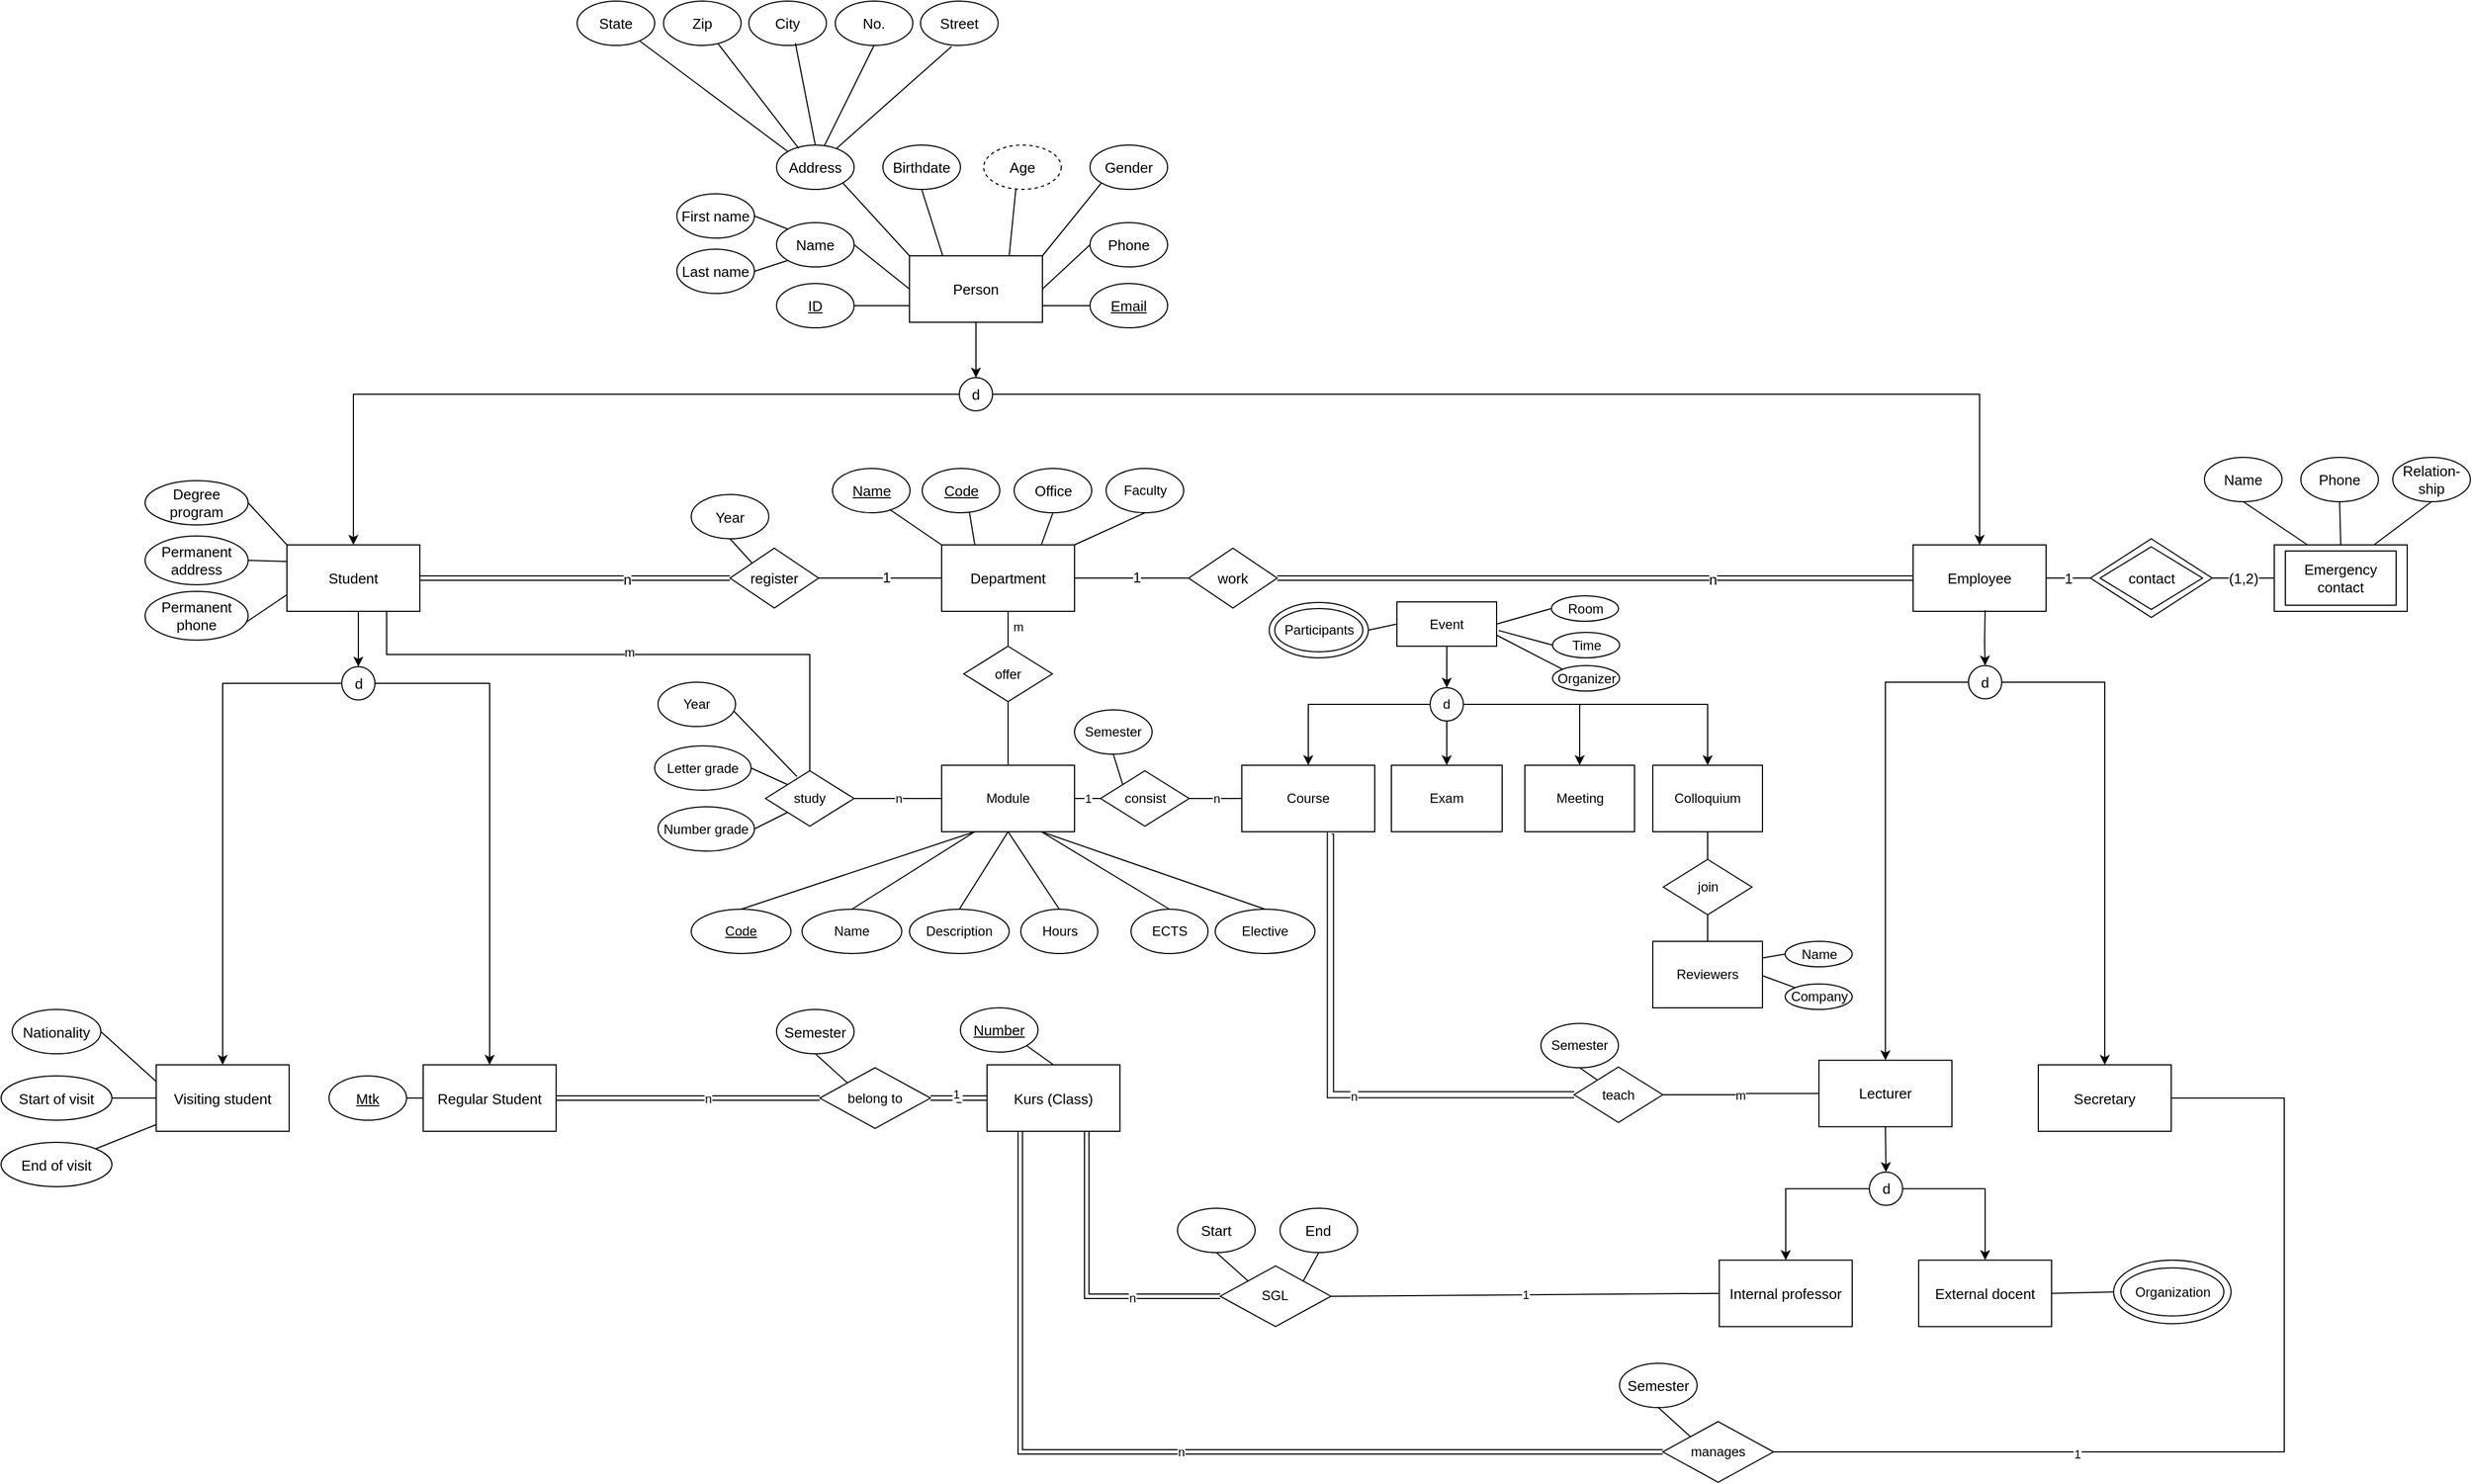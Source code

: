 <mxfile version="24.8.3">
  <diagram id="R2lEEEUBdFMjLlhIrx00" name="Page-1">
    <mxGraphModel dx="2386" dy="1918" grid="1" gridSize="10" guides="1" tooltips="1" connect="1" arrows="1" fold="1" page="1" pageScale="1" pageWidth="850" pageHeight="1100" math="0" shadow="0" extFonts="Permanent Marker^https://fonts.googleapis.com/css?family=Permanent+Marker">
      <root>
        <mxCell id="0" />
        <mxCell id="1" parent="0" />
        <mxCell id="jjBXs-sCvuQNykeA3na--121" value="n" style="edgeStyle=orthogonalEdgeStyle;shape=link;rounded=0;orthogonalLoop=1;jettySize=auto;html=1;exitX=1;exitY=0.5;exitDx=0;exitDy=0;entryX=0;entryY=0.5;entryDx=0;entryDy=0;" edge="1" parent="1" source="E9s0W05PRkl6Z1t8F-qR-1" target="jjBXs-sCvuQNykeA3na--115">
          <mxGeometry x="0.147" relative="1" as="geometry">
            <Array as="points">
              <mxPoint x="130" y="421" />
              <mxPoint x="130" y="421" />
            </Array>
            <mxPoint as="offset" />
          </mxGeometry>
        </mxCell>
        <mxCell id="E9s0W05PRkl6Z1t8F-qR-1" value="Regular Student" style="rounded=0;whiteSpace=wrap;html=1;fontSize=13;" parent="1" vertex="1">
          <mxGeometry x="-189" y="390.5" width="120" height="60" as="geometry" />
        </mxCell>
        <mxCell id="jjBXs-sCvuQNykeA3na--36" style="edgeStyle=none;rounded=0;orthogonalLoop=1;jettySize=auto;html=1;exitX=0.5;exitY=1;exitDx=0;exitDy=0;entryX=0.5;entryY=0;entryDx=0;entryDy=0;fontSize=13;" edge="1" parent="1" source="E9s0W05PRkl6Z1t8F-qR-2" target="jjBXs-sCvuQNykeA3na--35">
          <mxGeometry relative="1" as="geometry" />
        </mxCell>
        <mxCell id="E9s0W05PRkl6Z1t8F-qR-2" value="Person" style="rounded=0;whiteSpace=wrap;html=1;fontSize=13;" parent="1" vertex="1">
          <mxGeometry x="250" y="-340" width="120" height="60" as="geometry" />
        </mxCell>
        <mxCell id="E9s0W05PRkl6Z1t8F-qR-3" value="Name" style="ellipse;whiteSpace=wrap;html=1;fontSize=13;" parent="1" vertex="1">
          <mxGeometry x="130" y="-370" width="70" height="40" as="geometry" />
        </mxCell>
        <mxCell id="E9s0W05PRkl6Z1t8F-qR-4" value="&lt;u&gt;Number&lt;/u&gt;" style="ellipse;whiteSpace=wrap;html=1;fontSize=13;" parent="1" vertex="1">
          <mxGeometry x="296" y="339" width="70" height="40" as="geometry" />
        </mxCell>
        <mxCell id="E9s0W05PRkl6Z1t8F-qR-5" value="&lt;u style=&quot;font-size: 13px;&quot;&gt;Mtk&lt;/u&gt;" style="ellipse;whiteSpace=wrap;html=1;fontSize=13;" parent="1" vertex="1">
          <mxGeometry x="-274" y="400.5" width="70" height="40" as="geometry" />
        </mxCell>
        <mxCell id="E9s0W05PRkl6Z1t8F-qR-6" value="&lt;u style=&quot;font-size: 13px;&quot;&gt;ID&lt;/u&gt;" style="ellipse;whiteSpace=wrap;html=1;fontSize=13;" parent="1" vertex="1">
          <mxGeometry x="130" y="-315" width="70" height="40" as="geometry" />
        </mxCell>
        <mxCell id="E9s0W05PRkl6Z1t8F-qR-7" value="&lt;u style=&quot;font-size: 13px;&quot;&gt;Email&lt;/u&gt;" style="ellipse;whiteSpace=wrap;html=1;fontSize=13;" parent="1" vertex="1">
          <mxGeometry x="413" y="-315" width="70" height="40" as="geometry" />
        </mxCell>
        <mxCell id="E9s0W05PRkl6Z1t8F-qR-8" value="Address" style="ellipse;whiteSpace=wrap;html=1;fontSize=13;" parent="1" vertex="1">
          <mxGeometry x="130" y="-440" width="70" height="40" as="geometry" />
        </mxCell>
        <mxCell id="E9s0W05PRkl6Z1t8F-qR-9" value="Phone" style="ellipse;whiteSpace=wrap;html=1;fontSize=13;" parent="1" vertex="1">
          <mxGeometry x="413" y="-370" width="70" height="40" as="geometry" />
        </mxCell>
        <mxCell id="E9s0W05PRkl6Z1t8F-qR-10" value="Permanent address" style="ellipse;whiteSpace=wrap;html=1;fontSize=13;flipV=1;" parent="1" vertex="1">
          <mxGeometry x="-440" y="-87" width="93" height="44" as="geometry" />
        </mxCell>
        <mxCell id="E9s0W05PRkl6Z1t8F-qR-11" value="Permanent phone" style="ellipse;whiteSpace=wrap;html=1;fontSize=13;flipV=1;" parent="1" vertex="1">
          <mxGeometry x="-440" y="-37" width="93" height="44" as="geometry" />
        </mxCell>
        <mxCell id="E9s0W05PRkl6Z1t8F-qR-12" value="First name" style="ellipse;whiteSpace=wrap;html=1;fontSize=13;" parent="1" vertex="1">
          <mxGeometry x="40" y="-396" width="70" height="40" as="geometry" />
        </mxCell>
        <mxCell id="E9s0W05PRkl6Z1t8F-qR-13" value="Last name" style="ellipse;whiteSpace=wrap;html=1;fontSize=13;" parent="1" vertex="1">
          <mxGeometry x="40" y="-346" width="70" height="40" as="geometry" />
        </mxCell>
        <mxCell id="E9s0W05PRkl6Z1t8F-qR-16" value="Birthdate" style="ellipse;whiteSpace=wrap;html=1;fontSize=13;" parent="1" vertex="1">
          <mxGeometry x="226" y="-440" width="70" height="40" as="geometry" />
        </mxCell>
        <mxCell id="E9s0W05PRkl6Z1t8F-qR-17" value="Age" style="ellipse;whiteSpace=wrap;html=1;dashed=1;fontSize=13;" parent="1" vertex="1">
          <mxGeometry x="317" y="-440" width="70" height="40" as="geometry" />
        </mxCell>
        <mxCell id="E9s0W05PRkl6Z1t8F-qR-18" value="" style="endArrow=none;html=1;rounded=0;entryX=0.5;entryY=1;entryDx=0;entryDy=0;exitX=0.25;exitY=0;exitDx=0;exitDy=0;fontSize=13;" parent="1" source="E9s0W05PRkl6Z1t8F-qR-2" target="E9s0W05PRkl6Z1t8F-qR-16" edge="1">
          <mxGeometry width="50" height="50" relative="1" as="geometry">
            <mxPoint x="120" y="-310" as="sourcePoint" />
            <mxPoint x="160" y="-326" as="targetPoint" />
          </mxGeometry>
        </mxCell>
        <mxCell id="E9s0W05PRkl6Z1t8F-qR-19" value="" style="endArrow=none;html=1;rounded=0;entryX=0.414;entryY=1;entryDx=0;entryDy=0;exitX=0.75;exitY=0;exitDx=0;exitDy=0;entryPerimeter=0;fontSize=13;" parent="1" source="E9s0W05PRkl6Z1t8F-qR-2" target="E9s0W05PRkl6Z1t8F-qR-17" edge="1">
          <mxGeometry width="50" height="50" relative="1" as="geometry">
            <mxPoint x="130" y="-300" as="sourcePoint" />
            <mxPoint x="170" y="-316" as="targetPoint" />
          </mxGeometry>
        </mxCell>
        <mxCell id="E9s0W05PRkl6Z1t8F-qR-20" value="Gender" style="ellipse;whiteSpace=wrap;html=1;fontSize=13;" parent="1" vertex="1">
          <mxGeometry x="413" y="-440" width="70" height="40" as="geometry" />
        </mxCell>
        <mxCell id="E9s0W05PRkl6Z1t8F-qR-21" value="Year" style="ellipse;whiteSpace=wrap;html=1;fontSize=13;" parent="1" vertex="1">
          <mxGeometry x="53" y="-124.5" width="70" height="40" as="geometry" />
        </mxCell>
        <mxCell id="jjBXs-sCvuQNykeA3na--123" value="" style="edgeStyle=orthogonalEdgeStyle;shape=link;rounded=0;orthogonalLoop=1;jettySize=auto;html=1;" edge="1" parent="1" source="E9s0W05PRkl6Z1t8F-qR-22" target="jjBXs-sCvuQNykeA3na--115">
          <mxGeometry relative="1" as="geometry" />
        </mxCell>
        <mxCell id="jjBXs-sCvuQNykeA3na--145" style="edgeStyle=orthogonalEdgeStyle;shape=link;rounded=0;orthogonalLoop=1;jettySize=auto;html=1;exitX=0.75;exitY=1;exitDx=0;exitDy=0;entryX=0;entryY=0.5;entryDx=0;entryDy=0;" edge="1" parent="1" source="E9s0W05PRkl6Z1t8F-qR-22" target="jjBXs-sCvuQNykeA3na--144">
          <mxGeometry relative="1" as="geometry" />
        </mxCell>
        <mxCell id="jjBXs-sCvuQNykeA3na--149" value="n" style="edgeLabel;html=1;align=center;verticalAlign=middle;resizable=0;points=[];" vertex="1" connectable="0" parent="jjBXs-sCvuQNykeA3na--145">
          <mxGeometry x="0.411" y="-1" relative="1" as="geometry">
            <mxPoint as="offset" />
          </mxGeometry>
        </mxCell>
        <mxCell id="jjBXs-sCvuQNykeA3na--189" value="n" style="edgeStyle=orthogonalEdgeStyle;shape=link;rounded=0;orthogonalLoop=1;jettySize=auto;html=1;exitX=0.25;exitY=1;exitDx=0;exitDy=0;entryX=0;entryY=0.5;entryDx=0;entryDy=0;" edge="1" parent="1" source="E9s0W05PRkl6Z1t8F-qR-22" target="jjBXs-sCvuQNykeA3na--135">
          <mxGeometry relative="1" as="geometry">
            <Array as="points">
              <mxPoint x="350" y="740" />
            </Array>
          </mxGeometry>
        </mxCell>
        <mxCell id="E9s0W05PRkl6Z1t8F-qR-22" value="Kurs (Class)" style="rounded=0;whiteSpace=wrap;html=1;fontSize=13;" parent="1" vertex="1">
          <mxGeometry x="320" y="390.51" width="120" height="60" as="geometry" />
        </mxCell>
        <mxCell id="jjBXs-sCvuQNykeA3na--1" value="Department" style="rounded=0;whiteSpace=wrap;html=1;fontSize=13;" vertex="1" parent="1">
          <mxGeometry x="279" y="-79" width="120" height="60" as="geometry" />
        </mxCell>
        <mxCell id="jjBXs-sCvuQNykeA3na--4" value="" style="endArrow=none;html=1;rounded=0;entryX=1;entryY=1;entryDx=0;entryDy=0;exitX=0.5;exitY=0;exitDx=0;exitDy=0;fontSize=13;" edge="1" parent="1" source="E9s0W05PRkl6Z1t8F-qR-22" target="E9s0W05PRkl6Z1t8F-qR-4">
          <mxGeometry width="50" height="50" relative="1" as="geometry">
            <mxPoint x="-187" y="740" as="sourcePoint" />
            <mxPoint x="-137" y="690" as="targetPoint" />
          </mxGeometry>
        </mxCell>
        <mxCell id="jjBXs-sCvuQNykeA3na--188" style="edgeStyle=orthogonalEdgeStyle;rounded=0;orthogonalLoop=1;jettySize=auto;html=1;exitX=1;exitY=0.5;exitDx=0;exitDy=0;entryX=1;entryY=0.5;entryDx=0;entryDy=0;endArrow=none;endFill=0;" edge="1" parent="1" source="jjBXs-sCvuQNykeA3na--5" target="jjBXs-sCvuQNykeA3na--135">
          <mxGeometry relative="1" as="geometry">
            <Array as="points">
              <mxPoint x="1491" y="421" />
              <mxPoint x="1491" y="740" />
            </Array>
          </mxGeometry>
        </mxCell>
        <mxCell id="jjBXs-sCvuQNykeA3na--190" value="1" style="edgeLabel;html=1;align=center;verticalAlign=middle;resizable=0;points=[];" vertex="1" connectable="0" parent="jjBXs-sCvuQNykeA3na--188">
          <mxGeometry x="0.379" y="2" relative="1" as="geometry">
            <mxPoint as="offset" />
          </mxGeometry>
        </mxCell>
        <mxCell id="jjBXs-sCvuQNykeA3na--5" value="Secretary" style="rounded=0;whiteSpace=wrap;html=1;fontSize=13;" vertex="1" parent="1">
          <mxGeometry x="1269" y="390.51" width="120" height="60" as="geometry" />
        </mxCell>
        <mxCell id="jjBXs-sCvuQNykeA3na--11" value="" style="endArrow=none;html=1;rounded=0;exitX=1;exitY=1;exitDx=0;exitDy=0;fontSize=13;" edge="1" parent="1" source="E9s0W05PRkl6Z1t8F-qR-8">
          <mxGeometry width="50" height="50" relative="1" as="geometry">
            <mxPoint x="240" y="-370" as="sourcePoint" />
            <mxPoint x="250" y="-340" as="targetPoint" />
          </mxGeometry>
        </mxCell>
        <mxCell id="jjBXs-sCvuQNykeA3na--13" value="" style="endArrow=none;html=1;rounded=0;exitX=1;exitY=0.5;exitDx=0;exitDy=0;entryX=0;entryY=0.5;entryDx=0;entryDy=0;fontSize=13;" edge="1" parent="1" source="E9s0W05PRkl6Z1t8F-qR-5" target="E9s0W05PRkl6Z1t8F-qR-1">
          <mxGeometry width="50" height="50" relative="1" as="geometry">
            <mxPoint x="-346" y="400" as="sourcePoint" />
            <mxPoint x="-296" y="350" as="targetPoint" />
          </mxGeometry>
        </mxCell>
        <mxCell id="jjBXs-sCvuQNykeA3na--14" value="" style="endArrow=none;html=1;rounded=0;exitX=1;exitY=0.5;exitDx=0;exitDy=0;entryX=0;entryY=0.25;entryDx=0;entryDy=0;fontSize=13;" edge="1" parent="1" source="E9s0W05PRkl6Z1t8F-qR-10" target="jjBXs-sCvuQNykeA3na--43">
          <mxGeometry width="50" height="50" relative="1" as="geometry">
            <mxPoint x="-514" y="-116.5" as="sourcePoint" />
            <mxPoint x="-287" y="-76.5" as="targetPoint" />
          </mxGeometry>
        </mxCell>
        <mxCell id="jjBXs-sCvuQNykeA3na--16" value="Street" style="ellipse;whiteSpace=wrap;html=1;fontSize=13;" vertex="1" parent="1">
          <mxGeometry x="260" y="-570" width="70" height="40" as="geometry" />
        </mxCell>
        <mxCell id="jjBXs-sCvuQNykeA3na--17" value="No." style="ellipse;whiteSpace=wrap;html=1;fontSize=13;" vertex="1" parent="1">
          <mxGeometry x="183" y="-570" width="70" height="40" as="geometry" />
        </mxCell>
        <mxCell id="jjBXs-sCvuQNykeA3na--18" value="City" style="ellipse;whiteSpace=wrap;html=1;fontSize=13;" vertex="1" parent="1">
          <mxGeometry x="105" y="-570" width="70" height="40" as="geometry" />
        </mxCell>
        <mxCell id="jjBXs-sCvuQNykeA3na--19" value="Zip" style="ellipse;whiteSpace=wrap;html=1;fontSize=13;" vertex="1" parent="1">
          <mxGeometry x="28" y="-570" width="70" height="40" as="geometry" />
        </mxCell>
        <mxCell id="jjBXs-sCvuQNykeA3na--20" value="State" style="ellipse;whiteSpace=wrap;html=1;fontSize=13;" vertex="1" parent="1">
          <mxGeometry x="-50" y="-570" width="70" height="40" as="geometry" />
        </mxCell>
        <mxCell id="jjBXs-sCvuQNykeA3na--21" value="" style="endArrow=none;html=1;rounded=0;entryX=0.4;entryY=1.025;entryDx=0;entryDy=0;entryPerimeter=0;fontSize=13;" edge="1" parent="1" source="E9s0W05PRkl6Z1t8F-qR-8" target="jjBXs-sCvuQNykeA3na--16">
          <mxGeometry width="50" height="50" relative="1" as="geometry">
            <mxPoint x="250" y="-30" as="sourcePoint" />
            <mxPoint x="300" y="-80" as="targetPoint" />
          </mxGeometry>
        </mxCell>
        <mxCell id="jjBXs-sCvuQNykeA3na--22" value="" style="endArrow=none;html=1;rounded=0;entryX=0.5;entryY=1;entryDx=0;entryDy=0;exitX=0.614;exitY=0.025;exitDx=0;exitDy=0;exitPerimeter=0;fontSize=13;" edge="1" parent="1" source="E9s0W05PRkl6Z1t8F-qR-8" target="jjBXs-sCvuQNykeA3na--17">
          <mxGeometry width="50" height="50" relative="1" as="geometry">
            <mxPoint x="150" y="-240" as="sourcePoint" />
            <mxPoint x="120" y="-240" as="targetPoint" />
          </mxGeometry>
        </mxCell>
        <mxCell id="jjBXs-sCvuQNykeA3na--23" value="" style="endArrow=none;html=1;rounded=0;exitX=0.6;exitY=0.95;exitDx=0;exitDy=0;entryX=0.5;entryY=0;entryDx=0;entryDy=0;exitPerimeter=0;fontSize=13;" edge="1" parent="1" source="jjBXs-sCvuQNykeA3na--18" target="E9s0W05PRkl6Z1t8F-qR-8">
          <mxGeometry width="50" height="50" relative="1" as="geometry">
            <mxPoint x="250" y="-30" as="sourcePoint" />
            <mxPoint x="300" y="-80" as="targetPoint" />
          </mxGeometry>
        </mxCell>
        <mxCell id="jjBXs-sCvuQNykeA3na--24" value="" style="endArrow=none;html=1;rounded=0;entryX=0.286;entryY=0.075;entryDx=0;entryDy=0;entryPerimeter=0;fontSize=13;" edge="1" parent="1" source="jjBXs-sCvuQNykeA3na--19" target="E9s0W05PRkl6Z1t8F-qR-8">
          <mxGeometry width="50" height="50" relative="1" as="geometry">
            <mxPoint x="250" y="-30" as="sourcePoint" />
            <mxPoint x="300" y="-80" as="targetPoint" />
          </mxGeometry>
        </mxCell>
        <mxCell id="jjBXs-sCvuQNykeA3na--25" value="" style="endArrow=none;html=1;rounded=0;entryX=0;entryY=0;entryDx=0;entryDy=0;fontSize=13;" edge="1" parent="1" source="jjBXs-sCvuQNykeA3na--20" target="E9s0W05PRkl6Z1t8F-qR-8">
          <mxGeometry width="50" height="50" relative="1" as="geometry">
            <mxPoint x="250" y="-30" as="sourcePoint" />
            <mxPoint x="300" y="-80" as="targetPoint" />
          </mxGeometry>
        </mxCell>
        <mxCell id="jjBXs-sCvuQNykeA3na--27" value="" style="endArrow=none;html=1;rounded=0;entryX=0;entryY=1;entryDx=0;entryDy=0;exitX=1;exitY=0;exitDx=0;exitDy=0;fontSize=13;" edge="1" parent="1" source="E9s0W05PRkl6Z1t8F-qR-2" target="E9s0W05PRkl6Z1t8F-qR-20">
          <mxGeometry width="50" height="50" relative="1" as="geometry">
            <mxPoint x="250" y="-230" as="sourcePoint" />
            <mxPoint x="300" y="-280" as="targetPoint" />
          </mxGeometry>
        </mxCell>
        <mxCell id="jjBXs-sCvuQNykeA3na--30" value="Visiting student" style="rounded=0;whiteSpace=wrap;html=1;fontSize=13;" vertex="1" parent="1">
          <mxGeometry x="-430" y="390.5" width="120" height="60" as="geometry" />
        </mxCell>
        <mxCell id="jjBXs-sCvuQNykeA3na--31" value="Nationality" style="ellipse;whiteSpace=wrap;html=1;fontSize=13;flipV=1;" vertex="1" parent="1">
          <mxGeometry x="-560" y="340.5" width="80" height="40" as="geometry" />
        </mxCell>
        <mxCell id="jjBXs-sCvuQNykeA3na--32" value="Start of visit" style="ellipse;whiteSpace=wrap;html=1;fontSize=13;flipV=1;" vertex="1" parent="1">
          <mxGeometry x="-570" y="400.5" width="100" height="40" as="geometry" />
        </mxCell>
        <mxCell id="jjBXs-sCvuQNykeA3na--33" value="End of visit" style="ellipse;whiteSpace=wrap;html=1;fontSize=13;flipV=1;" vertex="1" parent="1">
          <mxGeometry x="-570" y="460.5" width="100" height="40" as="geometry" />
        </mxCell>
        <mxCell id="jjBXs-sCvuQNykeA3na--34" style="edgeStyle=none;rounded=0;orthogonalLoop=1;jettySize=auto;html=1;exitX=1;exitY=0;exitDx=0;exitDy=0;fontSize=13;" edge="1" parent="1">
          <mxGeometry relative="1" as="geometry">
            <mxPoint x="472.749" y="-394.142" as="sourcePoint" />
            <mxPoint x="472.492" y="-394.287" as="targetPoint" />
          </mxGeometry>
        </mxCell>
        <mxCell id="jjBXs-sCvuQNykeA3na--52" style="edgeStyle=orthogonalEdgeStyle;rounded=0;orthogonalLoop=1;jettySize=auto;html=1;exitX=0;exitY=0.5;exitDx=0;exitDy=0;entryX=0.5;entryY=0;entryDx=0;entryDy=0;fontSize=13;" edge="1" parent="1" source="jjBXs-sCvuQNykeA3na--35" target="jjBXs-sCvuQNykeA3na--43">
          <mxGeometry relative="1" as="geometry" />
        </mxCell>
        <mxCell id="jjBXs-sCvuQNykeA3na--53" style="edgeStyle=orthogonalEdgeStyle;rounded=0;orthogonalLoop=1;jettySize=auto;html=1;exitX=1;exitY=0.5;exitDx=0;exitDy=0;entryX=0.5;entryY=0;entryDx=0;entryDy=0;fontSize=13;" edge="1" parent="1" source="jjBXs-sCvuQNykeA3na--35" target="jjBXs-sCvuQNykeA3na--44">
          <mxGeometry relative="1" as="geometry" />
        </mxCell>
        <mxCell id="jjBXs-sCvuQNykeA3na--35" value="d" style="ellipse;whiteSpace=wrap;html=1;aspect=fixed;fontSize=13;" vertex="1" parent="1">
          <mxGeometry x="295" y="-230" width="30" height="30" as="geometry" />
        </mxCell>
        <mxCell id="jjBXs-sCvuQNykeA3na--38" value="" style="endArrow=none;html=1;rounded=0;entryX=1;entryY=0.5;entryDx=0;entryDy=0;exitX=0;exitY=0.25;exitDx=0;exitDy=0;fontSize=13;" edge="1" parent="1" source="jjBXs-sCvuQNykeA3na--30" target="jjBXs-sCvuQNykeA3na--31">
          <mxGeometry width="50" height="50" relative="1" as="geometry">
            <mxPoint x="-420" y="410" as="sourcePoint" />
            <mxPoint x="-50" y="520" as="targetPoint" />
          </mxGeometry>
        </mxCell>
        <mxCell id="jjBXs-sCvuQNykeA3na--40" value="" style="endArrow=none;html=1;rounded=0;fontSize=13;" edge="1" parent="1" source="jjBXs-sCvuQNykeA3na--33" target="jjBXs-sCvuQNykeA3na--30">
          <mxGeometry width="50" height="50" relative="1" as="geometry">
            <mxPoint x="-100" y="570" as="sourcePoint" />
            <mxPoint x="-50" y="520" as="targetPoint" />
          </mxGeometry>
        </mxCell>
        <mxCell id="jjBXs-sCvuQNykeA3na--41" value="Lecturer" style="rounded=0;whiteSpace=wrap;html=1;fontSize=13;" vertex="1" parent="1">
          <mxGeometry x="1071" y="386.38" width="120" height="60" as="geometry" />
        </mxCell>
        <mxCell id="jjBXs-sCvuQNykeA3na--43" value="Student" style="rounded=0;whiteSpace=wrap;html=1;fontSize=13;" vertex="1" parent="1">
          <mxGeometry x="-312" y="-79" width="120" height="60" as="geometry" />
        </mxCell>
        <mxCell id="jjBXs-sCvuQNykeA3na--44" value="Employee" style="rounded=0;whiteSpace=wrap;html=1;fontSize=13;" vertex="1" parent="1">
          <mxGeometry x="1156" y="-79" width="120" height="60" as="geometry" />
        </mxCell>
        <mxCell id="jjBXs-sCvuQNykeA3na--49" value="" style="endArrow=none;html=1;rounded=0;entryX=0;entryY=0;entryDx=0;entryDy=0;exitX=1;exitY=0.5;exitDx=0;exitDy=0;fontSize=13;" edge="1" parent="1" source="E9s0W05PRkl6Z1t8F-qR-12" target="E9s0W05PRkl6Z1t8F-qR-3">
          <mxGeometry width="50" height="50" relative="1" as="geometry">
            <mxPoint x="230" y="-130" as="sourcePoint" />
            <mxPoint x="280" y="-180" as="targetPoint" />
          </mxGeometry>
        </mxCell>
        <mxCell id="jjBXs-sCvuQNykeA3na--50" value="" style="endArrow=none;html=1;rounded=0;entryX=0;entryY=1;entryDx=0;entryDy=0;exitX=1;exitY=0.5;exitDx=0;exitDy=0;fontSize=13;" edge="1" parent="1" source="E9s0W05PRkl6Z1t8F-qR-13" target="E9s0W05PRkl6Z1t8F-qR-3">
          <mxGeometry width="50" height="50" relative="1" as="geometry">
            <mxPoint x="230" y="-130" as="sourcePoint" />
            <mxPoint x="280" y="-180" as="targetPoint" />
          </mxGeometry>
        </mxCell>
        <mxCell id="jjBXs-sCvuQNykeA3na--51" value="" style="endArrow=none;html=1;rounded=0;entryX=0;entryY=0.75;entryDx=0;entryDy=0;exitX=1;exitY=0.5;exitDx=0;exitDy=0;fontSize=13;" edge="1" parent="1" source="E9s0W05PRkl6Z1t8F-qR-6" target="E9s0W05PRkl6Z1t8F-qR-2">
          <mxGeometry width="50" height="50" relative="1" as="geometry">
            <mxPoint x="230" y="-130" as="sourcePoint" />
            <mxPoint x="280" y="-180" as="targetPoint" />
          </mxGeometry>
        </mxCell>
        <mxCell id="jjBXs-sCvuQNykeA3na--56" value="" style="group;fontSize=13;" vertex="1" connectable="0" parent="1">
          <mxGeometry x="1482" y="-79" width="120" height="60" as="geometry" />
        </mxCell>
        <mxCell id="jjBXs-sCvuQNykeA3na--55" value="" style="rounded=0;whiteSpace=wrap;html=1;fontSize=13;" vertex="1" parent="jjBXs-sCvuQNykeA3na--56">
          <mxGeometry width="120" height="60" as="geometry" />
        </mxCell>
        <mxCell id="jjBXs-sCvuQNykeA3na--54" value="Emergency contact" style="rounded=0;whiteSpace=wrap;html=1;shadow=0;perimeterSpacing=15;strokeWidth=1;fontSize=13;" vertex="1" parent="jjBXs-sCvuQNykeA3na--56">
          <mxGeometry x="10" y="5.5" width="100" height="49" as="geometry" />
        </mxCell>
        <mxCell id="jjBXs-sCvuQNykeA3na--60" value="" style="group;fontSize=13;" vertex="1" connectable="0" parent="1">
          <mxGeometry x="1316" y="-84.5" width="110" height="71" as="geometry" />
        </mxCell>
        <mxCell id="jjBXs-sCvuQNykeA3na--57" value="" style="rhombus;whiteSpace=wrap;html=1;fontSize=13;" vertex="1" parent="jjBXs-sCvuQNykeA3na--60">
          <mxGeometry width="110" height="71" as="geometry" />
        </mxCell>
        <mxCell id="jjBXs-sCvuQNykeA3na--58" value="contact" style="rhombus;whiteSpace=wrap;html=1;fontSize=13;" vertex="1" parent="jjBXs-sCvuQNykeA3na--60">
          <mxGeometry x="8.75" y="7.25" width="92.5" height="56.5" as="geometry" />
        </mxCell>
        <mxCell id="jjBXs-sCvuQNykeA3na--61" value="1" style="endArrow=none;html=1;rounded=0;entryX=1;entryY=0.5;entryDx=0;entryDy=0;exitX=0;exitY=0.5;exitDx=0;exitDy=0;fontSize=13;" edge="1" parent="1" source="jjBXs-sCvuQNykeA3na--57" target="jjBXs-sCvuQNykeA3na--44">
          <mxGeometry width="50" height="50" relative="1" as="geometry">
            <mxPoint x="986" y="202" as="sourcePoint" />
            <mxPoint x="1036" y="152" as="targetPoint" />
            <Array as="points" />
          </mxGeometry>
        </mxCell>
        <mxCell id="jjBXs-sCvuQNykeA3na--63" value="(1,2)" style="endArrow=none;html=1;rounded=0;entryX=0;entryY=0.5;entryDx=0;entryDy=0;fontSize=13;exitX=1;exitY=0.5;exitDx=0;exitDy=0;" edge="1" parent="1" source="jjBXs-sCvuQNykeA3na--57" target="jjBXs-sCvuQNykeA3na--55">
          <mxGeometry width="50" height="50" relative="1" as="geometry">
            <mxPoint x="1446" y="-48" as="sourcePoint" />
            <mxPoint x="1052" y="152" as="targetPoint" />
            <Array as="points" />
            <mxPoint as="offset" />
          </mxGeometry>
        </mxCell>
        <mxCell id="jjBXs-sCvuQNykeA3na--64" value="" style="endArrow=none;html=1;rounded=0;entryX=0;entryY=0.5;entryDx=0;entryDy=0;exitX=1;exitY=0.75;exitDx=0;exitDy=0;fontSize=13;" edge="1" parent="1" source="E9s0W05PRkl6Z1t8F-qR-2" target="E9s0W05PRkl6Z1t8F-qR-7">
          <mxGeometry width="50" height="50" relative="1" as="geometry">
            <mxPoint x="340" y="-60" as="sourcePoint" />
            <mxPoint x="390" y="-110" as="targetPoint" />
          </mxGeometry>
        </mxCell>
        <mxCell id="jjBXs-sCvuQNykeA3na--66" value="" style="endArrow=none;html=1;rounded=0;entryX=0;entryY=0.5;entryDx=0;entryDy=0;exitX=1;exitY=0.5;exitDx=0;exitDy=0;fontSize=13;" edge="1" parent="1" source="E9s0W05PRkl6Z1t8F-qR-2" target="E9s0W05PRkl6Z1t8F-qR-9">
          <mxGeometry width="50" height="50" relative="1" as="geometry">
            <mxPoint x="340" y="-60" as="sourcePoint" />
            <mxPoint x="390" y="-110" as="targetPoint" />
          </mxGeometry>
        </mxCell>
        <mxCell id="jjBXs-sCvuQNykeA3na--67" value="" style="endArrow=none;html=1;rounded=0;entryX=1;entryY=0.5;entryDx=0;entryDy=0;exitX=0;exitY=0.5;exitDx=0;exitDy=0;fontSize=13;" edge="1" parent="1" source="E9s0W05PRkl6Z1t8F-qR-2" target="E9s0W05PRkl6Z1t8F-qR-3">
          <mxGeometry width="50" height="50" relative="1" as="geometry">
            <mxPoint x="340" y="-60" as="sourcePoint" />
            <mxPoint x="390" y="-110" as="targetPoint" />
          </mxGeometry>
        </mxCell>
        <mxCell id="jjBXs-sCvuQNykeA3na--68" value="Name" style="ellipse;whiteSpace=wrap;html=1;fontSize=13;" vertex="1" parent="1">
          <mxGeometry x="1419" y="-158" width="70" height="40" as="geometry" />
        </mxCell>
        <mxCell id="jjBXs-sCvuQNykeA3na--69" value="Phone" style="ellipse;whiteSpace=wrap;html=1;fontSize=13;" vertex="1" parent="1">
          <mxGeometry x="1506" y="-158" width="70" height="40" as="geometry" />
        </mxCell>
        <mxCell id="jjBXs-sCvuQNykeA3na--70" value="Relation-ship" style="ellipse;whiteSpace=wrap;html=1;fontSize=13;" vertex="1" parent="1">
          <mxGeometry x="1589" y="-158" width="70" height="40" as="geometry" />
        </mxCell>
        <mxCell id="jjBXs-sCvuQNykeA3na--71" value="" style="endArrow=none;html=1;rounded=0;entryX=0.5;entryY=1;entryDx=0;entryDy=0;exitX=0.25;exitY=0;exitDx=0;exitDy=0;fontSize=13;" edge="1" parent="1" source="jjBXs-sCvuQNykeA3na--55" target="jjBXs-sCvuQNykeA3na--68">
          <mxGeometry width="50" height="50" relative="1" as="geometry">
            <mxPoint x="1142" y="52" as="sourcePoint" />
            <mxPoint x="1192" y="2" as="targetPoint" />
          </mxGeometry>
        </mxCell>
        <mxCell id="jjBXs-sCvuQNykeA3na--72" value="" style="endArrow=none;html=1;rounded=0;entryX=0.5;entryY=1;entryDx=0;entryDy=0;exitX=0.5;exitY=0;exitDx=0;exitDy=0;fontSize=13;" edge="1" parent="1" source="jjBXs-sCvuQNykeA3na--55" target="jjBXs-sCvuQNykeA3na--69">
          <mxGeometry width="50" height="50" relative="1" as="geometry">
            <mxPoint x="1142" y="52" as="sourcePoint" />
            <mxPoint x="1192" y="2" as="targetPoint" />
          </mxGeometry>
        </mxCell>
        <mxCell id="jjBXs-sCvuQNykeA3na--73" value="" style="endArrow=none;html=1;rounded=0;entryX=0.5;entryY=1;entryDx=0;entryDy=0;exitX=0.75;exitY=0;exitDx=0;exitDy=0;fontSize=13;" edge="1" parent="1" source="jjBXs-sCvuQNykeA3na--55" target="jjBXs-sCvuQNykeA3na--70">
          <mxGeometry width="50" height="50" relative="1" as="geometry">
            <mxPoint x="1142" y="52" as="sourcePoint" />
            <mxPoint x="1192" y="2" as="targetPoint" />
          </mxGeometry>
        </mxCell>
        <mxCell id="jjBXs-sCvuQNykeA3na--74" style="edgeStyle=none;rounded=0;orthogonalLoop=1;jettySize=auto;html=1;exitX=0.5;exitY=1;exitDx=0;exitDy=0;entryX=0.5;entryY=0;entryDx=0;entryDy=0;fontSize=13;" edge="1" parent="1" target="jjBXs-sCvuQNykeA3na--77">
          <mxGeometry relative="1" as="geometry">
            <mxPoint x="-247.5" y="-19" as="sourcePoint" />
          </mxGeometry>
        </mxCell>
        <mxCell id="jjBXs-sCvuQNykeA3na--75" style="edgeStyle=orthogonalEdgeStyle;rounded=0;orthogonalLoop=1;jettySize=auto;html=1;exitX=0;exitY=0.5;exitDx=0;exitDy=0;entryX=0.5;entryY=0;entryDx=0;entryDy=0;fontSize=13;" edge="1" parent="1" source="jjBXs-sCvuQNykeA3na--77" target="jjBXs-sCvuQNykeA3na--30">
          <mxGeometry relative="1" as="geometry">
            <mxPoint x="-507.5" y="388" as="targetPoint" />
          </mxGeometry>
        </mxCell>
        <mxCell id="jjBXs-sCvuQNykeA3na--78" style="edgeStyle=orthogonalEdgeStyle;rounded=0;orthogonalLoop=1;jettySize=auto;html=1;exitX=1;exitY=0.5;exitDx=0;exitDy=0;entryX=0.5;entryY=0;entryDx=0;entryDy=0;fontSize=13;" edge="1" parent="1" source="jjBXs-sCvuQNykeA3na--77" target="E9s0W05PRkl6Z1t8F-qR-1">
          <mxGeometry relative="1" as="geometry" />
        </mxCell>
        <mxCell id="jjBXs-sCvuQNykeA3na--77" value="d" style="ellipse;whiteSpace=wrap;html=1;aspect=fixed;fontSize=13;" vertex="1" parent="1">
          <mxGeometry x="-262.5" y="31" width="30" height="30" as="geometry" />
        </mxCell>
        <mxCell id="jjBXs-sCvuQNykeA3na--79" value="Degree program" style="ellipse;whiteSpace=wrap;html=1;fontSize=13;flipV=1;" vertex="1" parent="1">
          <mxGeometry x="-440" y="-137" width="93" height="40" as="geometry" />
        </mxCell>
        <mxCell id="jjBXs-sCvuQNykeA3na--80" value="" style="endArrow=none;html=1;rounded=0;entryX=1;entryY=0.5;entryDx=0;entryDy=0;exitX=0;exitY=0;exitDx=0;exitDy=0;fontSize=13;" edge="1" parent="1" source="jjBXs-sCvuQNykeA3na--43" target="jjBXs-sCvuQNykeA3na--79">
          <mxGeometry width="50" height="50" relative="1" as="geometry">
            <mxPoint x="38" y="-18" as="sourcePoint" />
            <mxPoint x="88" y="-68" as="targetPoint" />
          </mxGeometry>
        </mxCell>
        <mxCell id="jjBXs-sCvuQNykeA3na--81" value="register" style="rhombus;whiteSpace=wrap;html=1;fontSize=13;" vertex="1" parent="1">
          <mxGeometry x="88" y="-76" width="80" height="54" as="geometry" />
        </mxCell>
        <mxCell id="jjBXs-sCvuQNykeA3na--82" value="" style="endArrow=none;html=1;rounded=0;exitX=1;exitY=0.5;exitDx=0;exitDy=0;entryX=0;entryY=0.5;entryDx=0;entryDy=0;fontSize=13;shape=link;" edge="1" parent="1" source="jjBXs-sCvuQNykeA3na--43" target="jjBXs-sCvuQNykeA3na--81">
          <mxGeometry width="50" height="50" relative="1" as="geometry">
            <mxPoint x="210" y="-18" as="sourcePoint" />
            <mxPoint x="-82" y="-49.0" as="targetPoint" />
          </mxGeometry>
        </mxCell>
        <mxCell id="jjBXs-sCvuQNykeA3na--84" value="n" style="edgeLabel;html=1;align=center;verticalAlign=middle;resizable=0;points=[];fontSize=13;" vertex="1" connectable="0" parent="jjBXs-sCvuQNykeA3na--82">
          <mxGeometry x="0.4" y="-1" relative="1" as="geometry">
            <mxPoint x="-9" as="offset" />
          </mxGeometry>
        </mxCell>
        <mxCell id="jjBXs-sCvuQNykeA3na--86" value="" style="endArrow=none;html=1;rounded=0;exitX=0.978;exitY=0.364;exitDx=0;exitDy=0;exitPerimeter=0;entryX=0;entryY=0.75;entryDx=0;entryDy=0;" edge="1" parent="1" source="E9s0W05PRkl6Z1t8F-qR-11" target="jjBXs-sCvuQNykeA3na--43">
          <mxGeometry width="50" height="50" relative="1" as="geometry">
            <mxPoint y="-178" as="sourcePoint" />
            <mxPoint x="50" y="-228" as="targetPoint" />
          </mxGeometry>
        </mxCell>
        <mxCell id="jjBXs-sCvuQNykeA3na--87" value="" style="endArrow=none;html=1;rounded=0;exitX=0.5;exitY=1;exitDx=0;exitDy=0;entryX=0;entryY=0;entryDx=0;entryDy=0;" edge="1" parent="1" source="E9s0W05PRkl6Z1t8F-qR-21" target="jjBXs-sCvuQNykeA3na--81">
          <mxGeometry relative="1" as="geometry">
            <mxPoint x="130" y="102" as="sourcePoint" />
            <mxPoint x="290" y="102" as="targetPoint" />
          </mxGeometry>
        </mxCell>
        <mxCell id="jjBXs-sCvuQNykeA3na--88" value="work" style="rhombus;whiteSpace=wrap;html=1;fontSize=13;" vertex="1" parent="1">
          <mxGeometry x="502" y="-76" width="80" height="54" as="geometry" />
        </mxCell>
        <mxCell id="jjBXs-sCvuQNykeA3na--90" value="" style="endArrow=none;html=1;rounded=0;exitX=1;exitY=0.5;exitDx=0;exitDy=0;entryX=0;entryY=0.5;entryDx=0;entryDy=0;fontSize=13;shape=link;" edge="1" parent="1" source="jjBXs-sCvuQNykeA3na--88" target="jjBXs-sCvuQNykeA3na--44">
          <mxGeometry width="50" height="50" relative="1" as="geometry">
            <mxPoint x="-12" y="-39" as="sourcePoint" />
            <mxPoint x="58" y="-39" as="targetPoint" />
          </mxGeometry>
        </mxCell>
        <mxCell id="jjBXs-sCvuQNykeA3na--91" value="n" style="edgeLabel;html=1;align=center;verticalAlign=middle;resizable=0;points=[];fontSize=13;" vertex="1" connectable="0" parent="jjBXs-sCvuQNykeA3na--90">
          <mxGeometry x="0.4" y="-1" relative="1" as="geometry">
            <mxPoint x="-9" as="offset" />
          </mxGeometry>
        </mxCell>
        <mxCell id="jjBXs-sCvuQNykeA3na--92" value="" style="endArrow=none;html=1;rounded=0;exitX=1;exitY=0.5;exitDx=0;exitDy=0;" edge="1" parent="1" source="jjBXs-sCvuQNykeA3na--81" target="jjBXs-sCvuQNykeA3na--1">
          <mxGeometry width="50" height="50" relative="1" as="geometry">
            <mxPoint x="300" y="42" as="sourcePoint" />
            <mxPoint x="350" y="-8" as="targetPoint" />
          </mxGeometry>
        </mxCell>
        <mxCell id="jjBXs-sCvuQNykeA3na--93" value="1" style="edgeLabel;html=1;align=center;verticalAlign=middle;resizable=0;points=[];fontSize=13;" vertex="1" connectable="0" parent="jjBXs-sCvuQNykeA3na--92">
          <mxGeometry x="0.306" y="1" relative="1" as="geometry">
            <mxPoint x="-12" as="offset" />
          </mxGeometry>
        </mxCell>
        <mxCell id="jjBXs-sCvuQNykeA3na--94" value="" style="endArrow=none;html=1;rounded=0;exitX=1;exitY=0.5;exitDx=0;exitDy=0;" edge="1" parent="1" source="jjBXs-sCvuQNykeA3na--1" target="jjBXs-sCvuQNykeA3na--88">
          <mxGeometry width="50" height="50" relative="1" as="geometry">
            <mxPoint x="138" y="-39" as="sourcePoint" />
            <mxPoint x="210" y="-39" as="targetPoint" />
          </mxGeometry>
        </mxCell>
        <mxCell id="jjBXs-sCvuQNykeA3na--95" value="1" style="edgeLabel;html=1;align=center;verticalAlign=middle;resizable=0;points=[];fontSize=13;" vertex="1" connectable="0" parent="jjBXs-sCvuQNykeA3na--94">
          <mxGeometry x="0.306" y="1" relative="1" as="geometry">
            <mxPoint x="-12" as="offset" />
          </mxGeometry>
        </mxCell>
        <mxCell id="jjBXs-sCvuQNykeA3na--99" value="" style="endArrow=none;html=1;rounded=0;entryX=0;entryY=0.5;entryDx=0;entryDy=0;exitX=1;exitY=0.5;exitDx=0;exitDy=0;" edge="1" parent="1" source="jjBXs-sCvuQNykeA3na--32" target="jjBXs-sCvuQNykeA3na--30">
          <mxGeometry width="50" height="50" relative="1" as="geometry">
            <mxPoint x="-520" y="500" as="sourcePoint" />
            <mxPoint x="-470" y="450" as="targetPoint" />
          </mxGeometry>
        </mxCell>
        <mxCell id="jjBXs-sCvuQNykeA3na--100" style="edgeStyle=none;rounded=0;orthogonalLoop=1;jettySize=auto;html=1;exitX=0.5;exitY=1;exitDx=0;exitDy=0;entryX=0.5;entryY=0;entryDx=0;entryDy=0;fontSize=13;" edge="1" parent="1" target="jjBXs-sCvuQNykeA3na--103">
          <mxGeometry relative="1" as="geometry">
            <mxPoint x="1221" y="-20" as="sourcePoint" />
            <Array as="points">
              <mxPoint x="1220.5" y="9" />
            </Array>
          </mxGeometry>
        </mxCell>
        <mxCell id="jjBXs-sCvuQNykeA3na--184" style="edgeStyle=orthogonalEdgeStyle;rounded=0;orthogonalLoop=1;jettySize=auto;html=1;exitX=1;exitY=0.5;exitDx=0;exitDy=0;entryX=0.5;entryY=0;entryDx=0;entryDy=0;" edge="1" parent="1" source="jjBXs-sCvuQNykeA3na--103" target="jjBXs-sCvuQNykeA3na--5">
          <mxGeometry relative="1" as="geometry" />
        </mxCell>
        <mxCell id="jjBXs-sCvuQNykeA3na--185" style="edgeStyle=orthogonalEdgeStyle;rounded=0;orthogonalLoop=1;jettySize=auto;html=1;exitX=0;exitY=0.5;exitDx=0;exitDy=0;entryX=0.5;entryY=0;entryDx=0;entryDy=0;" edge="1" parent="1" source="jjBXs-sCvuQNykeA3na--103" target="jjBXs-sCvuQNykeA3na--41">
          <mxGeometry relative="1" as="geometry" />
        </mxCell>
        <mxCell id="jjBXs-sCvuQNykeA3na--103" value="d" style="ellipse;whiteSpace=wrap;html=1;aspect=fixed;fontSize=13;" vertex="1" parent="1">
          <mxGeometry x="1206" y="30" width="30" height="30" as="geometry" />
        </mxCell>
        <mxCell id="jjBXs-sCvuQNykeA3na--104" value="Internal professor" style="rounded=0;whiteSpace=wrap;html=1;fontSize=13;" vertex="1" parent="1">
          <mxGeometry x="981" y="566.86" width="120" height="60" as="geometry" />
        </mxCell>
        <mxCell id="jjBXs-sCvuQNykeA3na--105" value="&lt;u&gt;Name&lt;/u&gt;" style="ellipse;whiteSpace=wrap;html=1;fontSize=13;" vertex="1" parent="1">
          <mxGeometry x="180.5" y="-148" width="70" height="40" as="geometry" />
        </mxCell>
        <mxCell id="jjBXs-sCvuQNykeA3na--106" value="&lt;u&gt;Code&lt;/u&gt;" style="ellipse;whiteSpace=wrap;html=1;fontSize=13;" vertex="1" parent="1">
          <mxGeometry x="261.5" y="-148" width="70" height="40" as="geometry" />
        </mxCell>
        <mxCell id="jjBXs-sCvuQNykeA3na--107" value="Office" style="ellipse;whiteSpace=wrap;html=1;fontSize=13;" vertex="1" parent="1">
          <mxGeometry x="344.5" y="-148" width="70" height="40" as="geometry" />
        </mxCell>
        <mxCell id="jjBXs-sCvuQNykeA3na--109" value="Faculty" style="ellipse;whiteSpace=wrap;html=1;" vertex="1" parent="1">
          <mxGeometry x="427.5" y="-148" width="70" height="40" as="geometry" />
        </mxCell>
        <mxCell id="jjBXs-sCvuQNykeA3na--110" value="" style="endArrow=none;html=1;rounded=0;entryX=0.736;entryY=0.925;entryDx=0;entryDy=0;entryPerimeter=0;exitX=0;exitY=0;exitDx=0;exitDy=0;" edge="1" parent="1" source="jjBXs-sCvuQNykeA3na--1" target="jjBXs-sCvuQNykeA3na--105">
          <mxGeometry width="50" height="50" relative="1" as="geometry">
            <mxPoint x="520" y="-58" as="sourcePoint" />
            <mxPoint x="570" y="-108" as="targetPoint" />
          </mxGeometry>
        </mxCell>
        <mxCell id="jjBXs-sCvuQNykeA3na--111" value="" style="endArrow=none;html=1;rounded=0;entryX=0.607;entryY=0.975;entryDx=0;entryDy=0;entryPerimeter=0;exitX=0.25;exitY=0;exitDx=0;exitDy=0;" edge="1" parent="1" source="jjBXs-sCvuQNykeA3na--1" target="jjBXs-sCvuQNykeA3na--106">
          <mxGeometry width="50" height="50" relative="1" as="geometry">
            <mxPoint x="520" y="-58" as="sourcePoint" />
            <mxPoint x="570" y="-108" as="targetPoint" />
          </mxGeometry>
        </mxCell>
        <mxCell id="jjBXs-sCvuQNykeA3na--112" value="" style="endArrow=none;html=1;rounded=0;entryX=0.5;entryY=1;entryDx=0;entryDy=0;exitX=0.75;exitY=0;exitDx=0;exitDy=0;" edge="1" parent="1" source="jjBXs-sCvuQNykeA3na--1" target="jjBXs-sCvuQNykeA3na--107">
          <mxGeometry width="50" height="50" relative="1" as="geometry">
            <mxPoint x="520" y="-58" as="sourcePoint" />
            <mxPoint x="570" y="-108" as="targetPoint" />
          </mxGeometry>
        </mxCell>
        <mxCell id="jjBXs-sCvuQNykeA3na--113" value="" style="endArrow=none;html=1;rounded=0;entryX=0.5;entryY=1;entryDx=0;entryDy=0;exitX=1;exitY=0;exitDx=0;exitDy=0;" edge="1" parent="1" source="jjBXs-sCvuQNykeA3na--1" target="jjBXs-sCvuQNykeA3na--109">
          <mxGeometry width="50" height="50" relative="1" as="geometry">
            <mxPoint x="520" y="-58" as="sourcePoint" />
            <mxPoint x="570" y="-108" as="targetPoint" />
          </mxGeometry>
        </mxCell>
        <mxCell id="jjBXs-sCvuQNykeA3na--114" value="Semester" style="ellipse;whiteSpace=wrap;html=1;fontSize=13;" vertex="1" parent="1">
          <mxGeometry x="130" y="340.5" width="70" height="40" as="geometry" />
        </mxCell>
        <mxCell id="jjBXs-sCvuQNykeA3na--139" value="" style="edgeStyle=orthogonalEdgeStyle;shape=link;rounded=0;orthogonalLoop=1;jettySize=auto;html=1;" edge="1" parent="1" source="jjBXs-sCvuQNykeA3na--115" target="E9s0W05PRkl6Z1t8F-qR-22">
          <mxGeometry relative="1" as="geometry" />
        </mxCell>
        <mxCell id="jjBXs-sCvuQNykeA3na--115" value="belong to" style="rhombus;whiteSpace=wrap;html=1;" vertex="1" parent="1">
          <mxGeometry x="169" y="393.13" width="100" height="54.75" as="geometry" />
        </mxCell>
        <mxCell id="jjBXs-sCvuQNykeA3na--122" value="1" style="edgeStyle=orthogonalEdgeStyle;shape=link;rounded=0;orthogonalLoop=1;jettySize=auto;html=1;exitX=1;exitY=0.5;exitDx=0;exitDy=0;entryX=0;entryY=0.5;entryDx=0;entryDy=0;" edge="1" parent="1" source="jjBXs-sCvuQNykeA3na--115" target="E9s0W05PRkl6Z1t8F-qR-22">
          <mxGeometry relative="1" as="geometry">
            <mxPoint x="111" y="431" as="sourcePoint" />
            <mxPoint x="179" y="431" as="targetPoint" />
            <Array as="points">
              <mxPoint x="300" y="421" />
              <mxPoint x="300" y="421" />
            </Array>
          </mxGeometry>
        </mxCell>
        <mxCell id="jjBXs-sCvuQNykeA3na--124" value="1" style="edgeLabel;html=1;align=center;verticalAlign=middle;resizable=0;points=[];" vertex="1" connectable="0" parent="jjBXs-sCvuQNykeA3na--122">
          <mxGeometry x="-0.098" y="4" relative="1" as="geometry">
            <mxPoint as="offset" />
          </mxGeometry>
        </mxCell>
        <mxCell id="jjBXs-sCvuQNykeA3na--125" value="" style="endArrow=none;html=1;rounded=0;entryX=0;entryY=0;entryDx=0;entryDy=0;exitX=0.5;exitY=1;exitDx=0;exitDy=0;" edge="1" parent="1" source="jjBXs-sCvuQNykeA3na--114" target="jjBXs-sCvuQNykeA3na--115">
          <mxGeometry width="50" height="50" relative="1" as="geometry">
            <mxPoint x="310" y="390" as="sourcePoint" />
            <mxPoint x="360" y="340" as="targetPoint" />
          </mxGeometry>
        </mxCell>
        <mxCell id="jjBXs-sCvuQNykeA3na--126" value="External docent" style="rounded=0;whiteSpace=wrap;html=1;fontSize=13;" vertex="1" parent="1">
          <mxGeometry x="1161" y="566.86" width="120" height="60" as="geometry" />
        </mxCell>
        <mxCell id="jjBXs-sCvuQNykeA3na--127" style="edgeStyle=none;rounded=0;orthogonalLoop=1;jettySize=auto;html=1;exitX=0.5;exitY=1;exitDx=0;exitDy=0;entryX=0.5;entryY=0;entryDx=0;entryDy=0;fontSize=13;" edge="1" parent="1" target="jjBXs-sCvuQNykeA3na--130" source="jjBXs-sCvuQNykeA3na--41">
          <mxGeometry relative="1" as="geometry">
            <mxPoint x="1259.5" y="450.51" as="sourcePoint" />
          </mxGeometry>
        </mxCell>
        <mxCell id="jjBXs-sCvuQNykeA3na--128" style="edgeStyle=orthogonalEdgeStyle;rounded=0;orthogonalLoop=1;jettySize=auto;html=1;exitX=0;exitY=0.5;exitDx=0;exitDy=0;entryX=0.5;entryY=0;entryDx=0;entryDy=0;fontSize=13;" edge="1" parent="1" source="jjBXs-sCvuQNykeA3na--130" target="jjBXs-sCvuQNykeA3na--104">
          <mxGeometry relative="1" as="geometry">
            <mxPoint x="1041" y="569.37" as="targetPoint" />
          </mxGeometry>
        </mxCell>
        <mxCell id="jjBXs-sCvuQNykeA3na--129" style="edgeStyle=orthogonalEdgeStyle;rounded=0;orthogonalLoop=1;jettySize=auto;html=1;exitX=1;exitY=0.5;exitDx=0;exitDy=0;fontSize=13;entryX=0.5;entryY=0;entryDx=0;entryDy=0;" edge="1" parent="1" source="jjBXs-sCvuQNykeA3na--130" target="jjBXs-sCvuQNykeA3na--126">
          <mxGeometry relative="1" as="geometry">
            <mxPoint x="1222" y="569.86" as="targetPoint" />
            <Array as="points">
              <mxPoint x="1221" y="502.86" />
            </Array>
          </mxGeometry>
        </mxCell>
        <mxCell id="jjBXs-sCvuQNykeA3na--130" value="d" style="ellipse;whiteSpace=wrap;html=1;aspect=fixed;fontSize=13;" vertex="1" parent="1">
          <mxGeometry x="1116.5" y="487.37" width="30" height="30" as="geometry" />
        </mxCell>
        <mxCell id="jjBXs-sCvuQNykeA3na--134" value="Semester" style="ellipse;whiteSpace=wrap;html=1;fontSize=13;" vertex="1" parent="1">
          <mxGeometry x="891" y="660" width="70" height="40" as="geometry" />
        </mxCell>
        <mxCell id="jjBXs-sCvuQNykeA3na--135" value="manages" style="rhombus;whiteSpace=wrap;html=1;" vertex="1" parent="1">
          <mxGeometry x="930" y="712.63" width="100" height="54.75" as="geometry" />
        </mxCell>
        <mxCell id="jjBXs-sCvuQNykeA3na--138" value="" style="endArrow=none;html=1;rounded=0;entryX=0;entryY=0;entryDx=0;entryDy=0;exitX=0.5;exitY=1;exitDx=0;exitDy=0;" edge="1" parent="1" source="jjBXs-sCvuQNykeA3na--134" target="jjBXs-sCvuQNykeA3na--135">
          <mxGeometry width="50" height="50" relative="1" as="geometry">
            <mxPoint x="1071" y="709.5" as="sourcePoint" />
            <mxPoint x="1121" y="659.5" as="targetPoint" />
          </mxGeometry>
        </mxCell>
        <mxCell id="jjBXs-sCvuQNykeA3na--144" value="SGL" style="rhombus;whiteSpace=wrap;html=1;" vertex="1" parent="1">
          <mxGeometry x="530.49" y="572.11" width="100" height="54.75" as="geometry" />
        </mxCell>
        <mxCell id="jjBXs-sCvuQNykeA3na--146" value="1" style="endArrow=none;html=1;rounded=0;entryX=0;entryY=0.5;entryDx=0;entryDy=0;exitX=1;exitY=0.5;exitDx=0;exitDy=0;" edge="1" parent="1" source="jjBXs-sCvuQNykeA3na--144" target="jjBXs-sCvuQNykeA3na--104">
          <mxGeometry width="50" height="50" relative="1" as="geometry">
            <mxPoint x="574.49" y="429.49" as="sourcePoint" />
            <mxPoint x="624.49" y="379.49" as="targetPoint" />
            <Array as="points" />
          </mxGeometry>
        </mxCell>
        <mxCell id="jjBXs-sCvuQNykeA3na--147" value="Start" style="ellipse;whiteSpace=wrap;html=1;fontSize=13;" vertex="1" parent="1">
          <mxGeometry x="491.99" y="520" width="70" height="40" as="geometry" />
        </mxCell>
        <mxCell id="jjBXs-sCvuQNykeA3na--148" value="" style="endArrow=none;html=1;rounded=0;entryX=0;entryY=0;entryDx=0;entryDy=0;exitX=0.5;exitY=1;exitDx=0;exitDy=0;" edge="1" parent="1" source="jjBXs-sCvuQNykeA3na--147">
          <mxGeometry width="50" height="50" relative="1" as="geometry">
            <mxPoint x="671.99" y="569.5" as="sourcePoint" />
            <mxPoint x="555.99" y="586" as="targetPoint" />
          </mxGeometry>
        </mxCell>
        <mxCell id="jjBXs-sCvuQNykeA3na--150" value="End" style="ellipse;whiteSpace=wrap;html=1;fontSize=13;" vertex="1" parent="1">
          <mxGeometry x="584.49" y="520" width="70" height="40" as="geometry" />
        </mxCell>
        <mxCell id="jjBXs-sCvuQNykeA3na--151" value="" style="endArrow=none;html=1;rounded=0;entryX=1;entryY=0;entryDx=0;entryDy=0;exitX=0.5;exitY=1;exitDx=0;exitDy=0;" edge="1" parent="1" source="jjBXs-sCvuQNykeA3na--150" target="jjBXs-sCvuQNykeA3na--144">
          <mxGeometry width="50" height="50" relative="1" as="geometry">
            <mxPoint x="537.49" y="570.49" as="sourcePoint" />
            <mxPoint x="565.99" y="596" as="targetPoint" />
          </mxGeometry>
        </mxCell>
        <mxCell id="jjBXs-sCvuQNykeA3na--154" value="" style="group" vertex="1" connectable="0" parent="1">
          <mxGeometry x="1337" y="566.86" width="106" height="57.37" as="geometry" />
        </mxCell>
        <mxCell id="jjBXs-sCvuQNykeA3na--152" value="" style="ellipse;whiteSpace=wrap;html=1;" vertex="1" parent="jjBXs-sCvuQNykeA3na--154">
          <mxGeometry width="106" height="57.37" as="geometry" />
        </mxCell>
        <mxCell id="jjBXs-sCvuQNykeA3na--153" value="Organization" style="ellipse;whiteSpace=wrap;html=1;" vertex="1" parent="jjBXs-sCvuQNykeA3na--154">
          <mxGeometry x="6.5" y="6.97" width="93" height="43.44" as="geometry" />
        </mxCell>
        <mxCell id="jjBXs-sCvuQNykeA3na--155" value="" style="endArrow=none;html=1;rounded=0;entryX=0;entryY=0.5;entryDx=0;entryDy=0;exitX=1;exitY=0.5;exitDx=0;exitDy=0;" edge="1" parent="1" source="jjBXs-sCvuQNykeA3na--126" target="jjBXs-sCvuQNykeA3na--152">
          <mxGeometry width="50" height="50" relative="1" as="geometry">
            <mxPoint x="923" y="436.86" as="sourcePoint" />
            <mxPoint x="973" y="386.86" as="targetPoint" />
          </mxGeometry>
        </mxCell>
        <mxCell id="jjBXs-sCvuQNykeA3na--163" style="edgeStyle=orthogonalEdgeStyle;shape=link;rounded=0;orthogonalLoop=1;jettySize=auto;html=1;exitX=0.677;exitY=0.988;exitDx=0;exitDy=0;entryX=0;entryY=0.5;entryDx=0;entryDy=0;width=5.556;exitPerimeter=0;" edge="1" parent="1" source="jjBXs-sCvuQNykeA3na--156" target="jjBXs-sCvuQNykeA3na--158">
          <mxGeometry relative="1" as="geometry">
            <mxPoint x="911" y="150" as="sourcePoint" />
            <Array as="points">
              <mxPoint x="630" y="179" />
              <mxPoint x="630" y="417" />
            </Array>
          </mxGeometry>
        </mxCell>
        <mxCell id="jjBXs-sCvuQNykeA3na--164" value="n" style="edgeLabel;html=1;align=center;verticalAlign=middle;resizable=0;points=[];" vertex="1" connectable="0" parent="jjBXs-sCvuQNykeA3na--163">
          <mxGeometry x="0.133" y="-1" relative="1" as="geometry">
            <mxPoint as="offset" />
          </mxGeometry>
        </mxCell>
        <mxCell id="jjBXs-sCvuQNykeA3na--156" value="Course" style="rounded=0;whiteSpace=wrap;html=1;" vertex="1" parent="1">
          <mxGeometry x="550" y="120" width="120" height="60" as="geometry" />
        </mxCell>
        <mxCell id="jjBXs-sCvuQNykeA3na--175" style="edgeStyle=orthogonalEdgeStyle;rounded=0;orthogonalLoop=1;jettySize=auto;html=1;exitX=1;exitY=0.5;exitDx=0;exitDy=0;entryX=0;entryY=0.5;entryDx=0;entryDy=0;endArrow=none;endFill=0;" edge="1" parent="1" source="jjBXs-sCvuQNykeA3na--158" target="jjBXs-sCvuQNykeA3na--41">
          <mxGeometry relative="1" as="geometry" />
        </mxCell>
        <mxCell id="jjBXs-sCvuQNykeA3na--176" value="m" style="edgeLabel;html=1;align=center;verticalAlign=middle;resizable=0;points=[];" vertex="1" connectable="0" parent="jjBXs-sCvuQNykeA3na--175">
          <mxGeometry x="0.014" y="-1" relative="1" as="geometry">
            <mxPoint x="-1" as="offset" />
          </mxGeometry>
        </mxCell>
        <mxCell id="jjBXs-sCvuQNykeA3na--158" value="teach" style="rhombus;whiteSpace=wrap;html=1;" vertex="1" parent="1">
          <mxGeometry x="850" y="392.5" width="80" height="50" as="geometry" />
        </mxCell>
        <mxCell id="jjBXs-sCvuQNykeA3na--165" value="Module" style="rounded=0;whiteSpace=wrap;html=1;" vertex="1" parent="1">
          <mxGeometry x="279" y="120" width="120" height="60" as="geometry" />
        </mxCell>
        <mxCell id="jjBXs-sCvuQNykeA3na--166" value="Name" style="ellipse;whiteSpace=wrap;html=1;flipH=1;" vertex="1" parent="1">
          <mxGeometry x="153" y="250" width="90" height="40" as="geometry" />
        </mxCell>
        <mxCell id="jjBXs-sCvuQNykeA3na--167" value="Description" style="ellipse;whiteSpace=wrap;html=1;flipH=1;" vertex="1" parent="1">
          <mxGeometry x="250" y="250" width="90" height="40" as="geometry" />
        </mxCell>
        <mxCell id="jjBXs-sCvuQNykeA3na--168" value="&lt;u&gt;Code&lt;/u&gt;" style="ellipse;whiteSpace=wrap;html=1;flipH=1;" vertex="1" parent="1">
          <mxGeometry x="53" y="250" width="90" height="40" as="geometry" />
        </mxCell>
        <mxCell id="jjBXs-sCvuQNykeA3na--169" value="Hours" style="ellipse;whiteSpace=wrap;html=1;flipH=1;" vertex="1" parent="1">
          <mxGeometry x="350.5" y="250" width="69.5" height="40" as="geometry" />
        </mxCell>
        <mxCell id="jjBXs-sCvuQNykeA3na--170" value="ECTS" style="ellipse;whiteSpace=wrap;html=1;flipH=1;" vertex="1" parent="1">
          <mxGeometry x="450" y="250" width="69.5" height="40" as="geometry" />
        </mxCell>
        <mxCell id="jjBXs-sCvuQNykeA3na--171" value="offer" style="rhombus;whiteSpace=wrap;html=1;" vertex="1" parent="1">
          <mxGeometry x="299" y="12.5" width="80" height="50" as="geometry" />
        </mxCell>
        <mxCell id="jjBXs-sCvuQNykeA3na--172" value="" style="endArrow=none;html=1;rounded=0;entryX=0.5;entryY=1;entryDx=0;entryDy=0;exitX=0.5;exitY=0;exitDx=0;exitDy=0;" edge="1" parent="1" source="jjBXs-sCvuQNykeA3na--171" target="jjBXs-sCvuQNykeA3na--1">
          <mxGeometry width="50" height="50" relative="1" as="geometry">
            <mxPoint x="120" y="192" as="sourcePoint" />
            <mxPoint x="170" y="142" as="targetPoint" />
          </mxGeometry>
        </mxCell>
        <mxCell id="jjBXs-sCvuQNykeA3na--178" value="m" style="edgeLabel;html=1;align=center;verticalAlign=middle;resizable=0;points=[];" vertex="1" connectable="0" parent="jjBXs-sCvuQNykeA3na--172">
          <mxGeometry x="0.108" y="-1" relative="1" as="geometry">
            <mxPoint x="8" as="offset" />
          </mxGeometry>
        </mxCell>
        <mxCell id="jjBXs-sCvuQNykeA3na--179" value="Elective" style="ellipse;whiteSpace=wrap;html=1;flipH=1;" vertex="1" parent="1">
          <mxGeometry x="526" y="250" width="90" height="40" as="geometry" />
        </mxCell>
        <mxCell id="jjBXs-sCvuQNykeA3na--180" value="" style="endArrow=none;html=1;rounded=0;entryX=0.5;entryY=1;entryDx=0;entryDy=0;" edge="1" parent="1" source="jjBXs-sCvuQNykeA3na--165" target="jjBXs-sCvuQNykeA3na--171">
          <mxGeometry width="50" height="50" relative="1" as="geometry">
            <mxPoint x="460" y="170" as="sourcePoint" />
            <mxPoint x="510" y="120" as="targetPoint" />
          </mxGeometry>
        </mxCell>
        <mxCell id="jjBXs-sCvuQNykeA3na--181" value="consist" style="rhombus;whiteSpace=wrap;html=1;" vertex="1" parent="1">
          <mxGeometry x="422.5" y="125" width="80" height="50" as="geometry" />
        </mxCell>
        <mxCell id="jjBXs-sCvuQNykeA3na--182" value="1" style="endArrow=none;html=1;rounded=0;exitX=1;exitY=0.5;exitDx=0;exitDy=0;entryX=0;entryY=0.5;entryDx=0;entryDy=0;" edge="1" parent="1" source="jjBXs-sCvuQNykeA3na--165" target="jjBXs-sCvuQNykeA3na--181">
          <mxGeometry width="50" height="50" relative="1" as="geometry">
            <mxPoint x="460" y="170" as="sourcePoint" />
            <mxPoint x="510" y="120" as="targetPoint" />
            <Array as="points">
              <mxPoint x="410" y="150" />
            </Array>
          </mxGeometry>
        </mxCell>
        <mxCell id="jjBXs-sCvuQNykeA3na--183" value="n" style="endArrow=none;html=1;rounded=0;entryX=0;entryY=0.5;entryDx=0;entryDy=0;exitX=1;exitY=0.5;exitDx=0;exitDy=0;" edge="1" parent="1" source="jjBXs-sCvuQNykeA3na--181" target="jjBXs-sCvuQNykeA3na--156">
          <mxGeometry width="50" height="50" relative="1" as="geometry">
            <mxPoint x="460" y="170" as="sourcePoint" />
            <mxPoint x="510" y="120" as="targetPoint" />
          </mxGeometry>
        </mxCell>
        <mxCell id="jjBXs-sCvuQNykeA3na--191" value="Semester" style="ellipse;whiteSpace=wrap;html=1;" vertex="1" parent="1">
          <mxGeometry x="820" y="353.13" width="70" height="40" as="geometry" />
        </mxCell>
        <mxCell id="jjBXs-sCvuQNykeA3na--192" value="" style="endArrow=none;html=1;rounded=0;entryX=0.5;entryY=1;entryDx=0;entryDy=0;" edge="1" parent="1" source="jjBXs-sCvuQNykeA3na--158" target="jjBXs-sCvuQNykeA3na--191">
          <mxGeometry width="50" height="50" relative="1" as="geometry">
            <mxPoint x="881" y="310" as="sourcePoint" />
            <mxPoint x="931" y="260" as="targetPoint" />
          </mxGeometry>
        </mxCell>
        <mxCell id="jjBXs-sCvuQNykeA3na--193" value="Semester" style="ellipse;whiteSpace=wrap;html=1;" vertex="1" parent="1">
          <mxGeometry x="399" y="70" width="70" height="40" as="geometry" />
        </mxCell>
        <mxCell id="jjBXs-sCvuQNykeA3na--194" value="" style="endArrow=none;html=1;rounded=0;entryX=0.5;entryY=1;entryDx=0;entryDy=0;exitX=0;exitY=0;exitDx=0;exitDy=0;" edge="1" parent="1" source="jjBXs-sCvuQNykeA3na--181" target="jjBXs-sCvuQNykeA3na--193">
          <mxGeometry width="50" height="50" relative="1" as="geometry">
            <mxPoint x="640" y="310" as="sourcePoint" />
            <mxPoint x="690" y="260" as="targetPoint" />
          </mxGeometry>
        </mxCell>
        <mxCell id="jjBXs-sCvuQNykeA3na--195" value="" style="endArrow=none;html=1;rounded=0;entryX=0.25;entryY=1;entryDx=0;entryDy=0;exitX=0.5;exitY=0;exitDx=0;exitDy=0;" edge="1" parent="1" source="jjBXs-sCvuQNykeA3na--168" target="jjBXs-sCvuQNykeA3na--165">
          <mxGeometry width="50" height="50" relative="1" as="geometry">
            <mxPoint x="600" y="240" as="sourcePoint" />
            <mxPoint x="650" y="190" as="targetPoint" />
          </mxGeometry>
        </mxCell>
        <mxCell id="jjBXs-sCvuQNykeA3na--196" value="" style="endArrow=none;html=1;rounded=0;entryX=0.25;entryY=1;entryDx=0;entryDy=0;exitX=0.5;exitY=0;exitDx=0;exitDy=0;" edge="1" parent="1" source="jjBXs-sCvuQNykeA3na--166" target="jjBXs-sCvuQNykeA3na--165">
          <mxGeometry width="50" height="50" relative="1" as="geometry">
            <mxPoint x="600" y="240" as="sourcePoint" />
            <mxPoint x="650" y="190" as="targetPoint" />
          </mxGeometry>
        </mxCell>
        <mxCell id="jjBXs-sCvuQNykeA3na--197" value="" style="endArrow=none;html=1;rounded=0;entryX=0.5;entryY=1;entryDx=0;entryDy=0;exitX=0.5;exitY=0;exitDx=0;exitDy=0;" edge="1" parent="1" source="jjBXs-sCvuQNykeA3na--167" target="jjBXs-sCvuQNykeA3na--165">
          <mxGeometry width="50" height="50" relative="1" as="geometry">
            <mxPoint x="600" y="240" as="sourcePoint" />
            <mxPoint x="650" y="190" as="targetPoint" />
          </mxGeometry>
        </mxCell>
        <mxCell id="jjBXs-sCvuQNykeA3na--199" value="" style="endArrow=none;html=1;rounded=0;entryX=0.5;entryY=1;entryDx=0;entryDy=0;exitX=0.5;exitY=0;exitDx=0;exitDy=0;" edge="1" parent="1" source="jjBXs-sCvuQNykeA3na--169" target="jjBXs-sCvuQNykeA3na--165">
          <mxGeometry width="50" height="50" relative="1" as="geometry">
            <mxPoint x="600" y="240" as="sourcePoint" />
            <mxPoint x="650" y="190" as="targetPoint" />
          </mxGeometry>
        </mxCell>
        <mxCell id="jjBXs-sCvuQNykeA3na--200" value="" style="endArrow=none;html=1;rounded=0;entryX=0.75;entryY=1;entryDx=0;entryDy=0;exitX=0.5;exitY=0;exitDx=0;exitDy=0;" edge="1" parent="1" source="jjBXs-sCvuQNykeA3na--170" target="jjBXs-sCvuQNykeA3na--165">
          <mxGeometry width="50" height="50" relative="1" as="geometry">
            <mxPoint x="600" y="240" as="sourcePoint" />
            <mxPoint x="650" y="190" as="targetPoint" />
          </mxGeometry>
        </mxCell>
        <mxCell id="jjBXs-sCvuQNykeA3na--201" value="" style="endArrow=none;html=1;rounded=0;entryX=0.75;entryY=1;entryDx=0;entryDy=0;exitX=0.5;exitY=0;exitDx=0;exitDy=0;" edge="1" parent="1" source="jjBXs-sCvuQNykeA3na--179" target="jjBXs-sCvuQNykeA3na--165">
          <mxGeometry width="50" height="50" relative="1" as="geometry">
            <mxPoint x="600" y="240" as="sourcePoint" />
            <mxPoint x="650" y="190" as="targetPoint" />
          </mxGeometry>
        </mxCell>
        <mxCell id="jjBXs-sCvuQNykeA3na--202" value="study" style="rhombus;whiteSpace=wrap;html=1;" vertex="1" parent="1">
          <mxGeometry x="120" y="125" width="80" height="50" as="geometry" />
        </mxCell>
        <mxCell id="jjBXs-sCvuQNykeA3na--203" style="edgeStyle=orthogonalEdgeStyle;rounded=0;orthogonalLoop=1;jettySize=auto;html=1;exitX=0.75;exitY=1;exitDx=0;exitDy=0;entryX=0.5;entryY=0;entryDx=0;entryDy=0;endArrow=none;endFill=0;" edge="1" parent="1" source="jjBXs-sCvuQNykeA3na--43" target="jjBXs-sCvuQNykeA3na--202">
          <mxGeometry relative="1" as="geometry">
            <Array as="points">
              <mxPoint x="-222" y="20" />
              <mxPoint x="160" y="20" />
            </Array>
          </mxGeometry>
        </mxCell>
        <mxCell id="jjBXs-sCvuQNykeA3na--205" value="m" style="edgeLabel;html=1;align=center;verticalAlign=middle;resizable=0;points=[];" vertex="1" connectable="0" parent="jjBXs-sCvuQNykeA3na--203">
          <mxGeometry x="-0.019" y="2" relative="1" as="geometry">
            <mxPoint as="offset" />
          </mxGeometry>
        </mxCell>
        <mxCell id="jjBXs-sCvuQNykeA3na--204" value="" style="endArrow=none;html=1;rounded=0;exitX=1;exitY=0.5;exitDx=0;exitDy=0;entryX=0;entryY=0.5;entryDx=0;entryDy=0;" edge="1" parent="1" source="jjBXs-sCvuQNykeA3na--202" target="jjBXs-sCvuQNykeA3na--165">
          <mxGeometry width="50" height="50" relative="1" as="geometry">
            <mxPoint x="340" y="230" as="sourcePoint" />
            <mxPoint x="390" y="180" as="targetPoint" />
          </mxGeometry>
        </mxCell>
        <mxCell id="jjBXs-sCvuQNykeA3na--206" value="n" style="edgeLabel;html=1;align=center;verticalAlign=middle;resizable=0;points=[];" vertex="1" connectable="0" parent="jjBXs-sCvuQNykeA3na--204">
          <mxGeometry x="0.01" relative="1" as="geometry">
            <mxPoint as="offset" />
          </mxGeometry>
        </mxCell>
        <mxCell id="jjBXs-sCvuQNykeA3na--207" value="Letter grade" style="ellipse;whiteSpace=wrap;html=1;flipH=1;" vertex="1" parent="1">
          <mxGeometry x="20" y="102.5" width="87" height="40" as="geometry" />
        </mxCell>
        <mxCell id="jjBXs-sCvuQNykeA3na--208" value="Number grade" style="ellipse;whiteSpace=wrap;html=1;flipH=1;" vertex="1" parent="1">
          <mxGeometry x="23" y="157.5" width="87" height="40" as="geometry" />
        </mxCell>
        <mxCell id="jjBXs-sCvuQNykeA3na--209" value="" style="endArrow=none;html=1;rounded=0;entryX=0;entryY=0;entryDx=0;entryDy=0;exitX=1;exitY=0.5;exitDx=0;exitDy=0;" edge="1" parent="1" source="jjBXs-sCvuQNykeA3na--207" target="jjBXs-sCvuQNykeA3na--202">
          <mxGeometry width="50" height="50" relative="1" as="geometry">
            <mxPoint x="-130" y="230" as="sourcePoint" />
            <mxPoint x="-80" y="180" as="targetPoint" />
          </mxGeometry>
        </mxCell>
        <mxCell id="jjBXs-sCvuQNykeA3na--210" value="" style="endArrow=none;html=1;rounded=0;entryX=0;entryY=1;entryDx=0;entryDy=0;exitX=1;exitY=0.5;exitDx=0;exitDy=0;" edge="1" parent="1" source="jjBXs-sCvuQNykeA3na--208" target="jjBXs-sCvuQNykeA3na--202">
          <mxGeometry width="50" height="50" relative="1" as="geometry">
            <mxPoint x="-130" y="230" as="sourcePoint" />
            <mxPoint x="-80" y="180" as="targetPoint" />
          </mxGeometry>
        </mxCell>
        <mxCell id="jjBXs-sCvuQNykeA3na--239" style="edgeStyle=orthogonalEdgeStyle;rounded=0;orthogonalLoop=1;jettySize=auto;html=1;exitX=0.5;exitY=1;exitDx=0;exitDy=0;" edge="1" parent="1" source="jjBXs-sCvuQNykeA3na--211" target="jjBXs-sCvuQNykeA3na--212">
          <mxGeometry relative="1" as="geometry" />
        </mxCell>
        <mxCell id="jjBXs-sCvuQNykeA3na--211" value="Event" style="rounded=0;whiteSpace=wrap;html=1;" vertex="1" parent="1">
          <mxGeometry x="690" y="-27.5" width="90" height="40" as="geometry" />
        </mxCell>
        <mxCell id="jjBXs-sCvuQNykeA3na--240" style="edgeStyle=orthogonalEdgeStyle;rounded=0;orthogonalLoop=1;jettySize=auto;html=1;exitX=0;exitY=0.5;exitDx=0;exitDy=0;" edge="1" parent="1" source="jjBXs-sCvuQNykeA3na--212" target="jjBXs-sCvuQNykeA3na--156">
          <mxGeometry relative="1" as="geometry" />
        </mxCell>
        <mxCell id="jjBXs-sCvuQNykeA3na--241" style="edgeStyle=orthogonalEdgeStyle;rounded=0;orthogonalLoop=1;jettySize=auto;html=1;exitX=0.5;exitY=1;exitDx=0;exitDy=0;entryX=0.5;entryY=0;entryDx=0;entryDy=0;" edge="1" parent="1" source="jjBXs-sCvuQNykeA3na--212" target="jjBXs-sCvuQNykeA3na--213">
          <mxGeometry relative="1" as="geometry" />
        </mxCell>
        <mxCell id="jjBXs-sCvuQNykeA3na--242" style="edgeStyle=orthogonalEdgeStyle;rounded=0;orthogonalLoop=1;jettySize=auto;html=1;exitX=1;exitY=0.5;exitDx=0;exitDy=0;entryX=0.5;entryY=0;entryDx=0;entryDy=0;" edge="1" parent="1" source="jjBXs-sCvuQNykeA3na--212" target="jjBXs-sCvuQNykeA3na--218">
          <mxGeometry relative="1" as="geometry" />
        </mxCell>
        <mxCell id="jjBXs-sCvuQNykeA3na--243" style="edgeStyle=orthogonalEdgeStyle;rounded=0;orthogonalLoop=1;jettySize=auto;html=1;exitX=1;exitY=0.5;exitDx=0;exitDy=0;entryX=0.5;entryY=0;entryDx=0;entryDy=0;" edge="1" parent="1" source="jjBXs-sCvuQNykeA3na--212" target="jjBXs-sCvuQNykeA3na--216">
          <mxGeometry relative="1" as="geometry" />
        </mxCell>
        <mxCell id="jjBXs-sCvuQNykeA3na--212" value="d" style="ellipse;whiteSpace=wrap;html=1;aspect=fixed;" vertex="1" parent="1">
          <mxGeometry x="720" y="50" width="30" height="30" as="geometry" />
        </mxCell>
        <mxCell id="jjBXs-sCvuQNykeA3na--213" value="Exam" style="rounded=0;whiteSpace=wrap;html=1;" vertex="1" parent="1">
          <mxGeometry x="685" y="120" width="100" height="60" as="geometry" />
        </mxCell>
        <mxCell id="jjBXs-sCvuQNykeA3na--216" value="Meeting" style="rounded=0;whiteSpace=wrap;html=1;" vertex="1" parent="1">
          <mxGeometry x="805.5" y="120" width="99" height="60" as="geometry" />
        </mxCell>
        <mxCell id="jjBXs-sCvuQNykeA3na--218" value="Colloquium" style="rounded=0;whiteSpace=wrap;html=1;" vertex="1" parent="1">
          <mxGeometry x="921" y="120" width="99" height="60" as="geometry" />
        </mxCell>
        <mxCell id="jjBXs-sCvuQNykeA3na--220" value="Room" style="ellipse;whiteSpace=wrap;html=1;" vertex="1" parent="1">
          <mxGeometry x="829.5" y="-33" width="60.5" height="23" as="geometry" />
        </mxCell>
        <mxCell id="jjBXs-sCvuQNykeA3na--221" value="Time" style="ellipse;whiteSpace=wrap;html=1;" vertex="1" parent="1">
          <mxGeometry x="830.5" width="60.5" height="23" as="geometry" />
        </mxCell>
        <mxCell id="jjBXs-sCvuQNykeA3na--224" value="Organizer" style="ellipse;whiteSpace=wrap;html=1;" vertex="1" parent="1">
          <mxGeometry x="830.5" y="30" width="60.5" height="23" as="geometry" />
        </mxCell>
        <mxCell id="jjBXs-sCvuQNykeA3na--227" value="" style="group" vertex="1" connectable="0" parent="1">
          <mxGeometry x="574.74" y="-27" width="89.5" height="50" as="geometry" />
        </mxCell>
        <mxCell id="jjBXs-sCvuQNykeA3na--223" value="" style="ellipse;whiteSpace=wrap;html=1;" vertex="1" parent="jjBXs-sCvuQNykeA3na--227">
          <mxGeometry width="89.5" height="50" as="geometry" />
        </mxCell>
        <mxCell id="jjBXs-sCvuQNykeA3na--222" value="Participants" style="ellipse;whiteSpace=wrap;html=1;" vertex="1" parent="jjBXs-sCvuQNykeA3na--227">
          <mxGeometry x="5" y="5.5" width="79.5" height="39" as="geometry" />
        </mxCell>
        <mxCell id="jjBXs-sCvuQNykeA3na--231" value="Reviewers" style="rounded=0;whiteSpace=wrap;html=1;" vertex="1" parent="1">
          <mxGeometry x="921" y="279" width="99" height="60" as="geometry" />
        </mxCell>
        <mxCell id="jjBXs-sCvuQNykeA3na--232" value="Name" style="ellipse;whiteSpace=wrap;html=1;" vertex="1" parent="1">
          <mxGeometry x="1040.5" y="279" width="60.5" height="23" as="geometry" />
        </mxCell>
        <mxCell id="jjBXs-sCvuQNykeA3na--234" value="Company" style="ellipse;whiteSpace=wrap;html=1;" vertex="1" parent="1">
          <mxGeometry x="1040.5" y="317.5" width="60.5" height="23" as="geometry" />
        </mxCell>
        <mxCell id="jjBXs-sCvuQNykeA3na--235" value="join" style="rhombus;whiteSpace=wrap;html=1;" vertex="1" parent="1">
          <mxGeometry x="930.5" y="205" width="80" height="50" as="geometry" />
        </mxCell>
        <mxCell id="jjBXs-sCvuQNykeA3na--236" value="" style="endArrow=none;html=1;rounded=0;entryX=0.5;entryY=1;entryDx=0;entryDy=0;exitX=0.5;exitY=0;exitDx=0;exitDy=0;" edge="1" parent="1" source="jjBXs-sCvuQNykeA3na--235" target="jjBXs-sCvuQNykeA3na--218">
          <mxGeometry width="50" height="50" relative="1" as="geometry">
            <mxPoint x="940" y="80" as="sourcePoint" />
            <mxPoint x="990" y="30" as="targetPoint" />
          </mxGeometry>
        </mxCell>
        <mxCell id="jjBXs-sCvuQNykeA3na--237" value="" style="endArrow=none;html=1;rounded=0;entryX=0.5;entryY=1;entryDx=0;entryDy=0;" edge="1" parent="1" source="jjBXs-sCvuQNykeA3na--231" target="jjBXs-sCvuQNykeA3na--235">
          <mxGeometry width="50" height="50" relative="1" as="geometry">
            <mxPoint x="940" y="80" as="sourcePoint" />
            <mxPoint x="990" y="30" as="targetPoint" />
          </mxGeometry>
        </mxCell>
        <mxCell id="jjBXs-sCvuQNykeA3na--244" value="" style="endArrow=none;html=1;rounded=0;entryX=0;entryY=0.5;entryDx=0;entryDy=0;exitX=1;exitY=0.5;exitDx=0;exitDy=0;" edge="1" parent="1" source="jjBXs-sCvuQNykeA3na--211" target="jjBXs-sCvuQNykeA3na--220">
          <mxGeometry width="50" height="50" relative="1" as="geometry">
            <mxPoint x="940" y="80" as="sourcePoint" />
            <mxPoint x="990" y="30" as="targetPoint" />
          </mxGeometry>
        </mxCell>
        <mxCell id="jjBXs-sCvuQNykeA3na--246" value="" style="endArrow=none;html=1;rounded=0;entryX=1;entryY=0.75;entryDx=0;entryDy=0;exitX=0;exitY=0;exitDx=0;exitDy=0;" edge="1" parent="1" source="jjBXs-sCvuQNykeA3na--224" target="jjBXs-sCvuQNykeA3na--211">
          <mxGeometry width="50" height="50" relative="1" as="geometry">
            <mxPoint x="940" y="80" as="sourcePoint" />
            <mxPoint x="990" y="30" as="targetPoint" />
          </mxGeometry>
        </mxCell>
        <mxCell id="jjBXs-sCvuQNykeA3na--247" value="" style="endArrow=none;html=1;rounded=0;exitX=1.021;exitY=0.645;exitDx=0;exitDy=0;exitPerimeter=0;entryX=0;entryY=0.5;entryDx=0;entryDy=0;" edge="1" parent="1" source="jjBXs-sCvuQNykeA3na--211" target="jjBXs-sCvuQNykeA3na--221">
          <mxGeometry width="50" height="50" relative="1" as="geometry">
            <mxPoint x="940" y="80" as="sourcePoint" />
            <mxPoint x="990" y="30" as="targetPoint" />
          </mxGeometry>
        </mxCell>
        <mxCell id="jjBXs-sCvuQNykeA3na--249" value="" style="endArrow=none;html=1;rounded=0;entryX=1;entryY=0.5;entryDx=0;entryDy=0;exitX=0;exitY=0.5;exitDx=0;exitDy=0;" edge="1" parent="1" source="jjBXs-sCvuQNykeA3na--211" target="jjBXs-sCvuQNykeA3na--223">
          <mxGeometry width="50" height="50" relative="1" as="geometry">
            <mxPoint x="960" y="30" as="sourcePoint" />
            <mxPoint x="990" y="30" as="targetPoint" />
          </mxGeometry>
        </mxCell>
        <mxCell id="jjBXs-sCvuQNykeA3na--250" value="" style="endArrow=none;html=1;rounded=0;entryX=0;entryY=0.5;entryDx=0;entryDy=0;exitX=1;exitY=0.25;exitDx=0;exitDy=0;" edge="1" parent="1" source="jjBXs-sCvuQNykeA3na--231" target="jjBXs-sCvuQNykeA3na--232">
          <mxGeometry width="50" height="50" relative="1" as="geometry">
            <mxPoint x="700" y="180" as="sourcePoint" />
            <mxPoint x="750" y="130" as="targetPoint" />
          </mxGeometry>
        </mxCell>
        <mxCell id="jjBXs-sCvuQNykeA3na--251" value="" style="endArrow=none;html=1;rounded=0;entryX=0;entryY=0;entryDx=0;entryDy=0;" edge="1" parent="1" target="jjBXs-sCvuQNykeA3na--234">
          <mxGeometry width="50" height="50" relative="1" as="geometry">
            <mxPoint x="1020" y="310" as="sourcePoint" />
            <mxPoint x="750" y="130" as="targetPoint" />
          </mxGeometry>
        </mxCell>
        <mxCell id="jjBXs-sCvuQNykeA3na--252" value="Year" style="ellipse;whiteSpace=wrap;html=1;" vertex="1" parent="1">
          <mxGeometry x="23" y="45" width="70" height="40" as="geometry" />
        </mxCell>
        <mxCell id="jjBXs-sCvuQNykeA3na--253" value="" style="endArrow=none;html=1;rounded=0;entryX=0.975;entryY=0.647;entryDx=0;entryDy=0;entryPerimeter=0;exitX=0.354;exitY=0.103;exitDx=0;exitDy=0;exitPerimeter=0;" edge="1" parent="1" source="jjBXs-sCvuQNykeA3na--202" target="jjBXs-sCvuQNykeA3na--252">
          <mxGeometry width="50" height="50" relative="1" as="geometry">
            <mxPoint x="350" y="180" as="sourcePoint" />
            <mxPoint x="400" y="130" as="targetPoint" />
          </mxGeometry>
        </mxCell>
      </root>
    </mxGraphModel>
  </diagram>
</mxfile>
